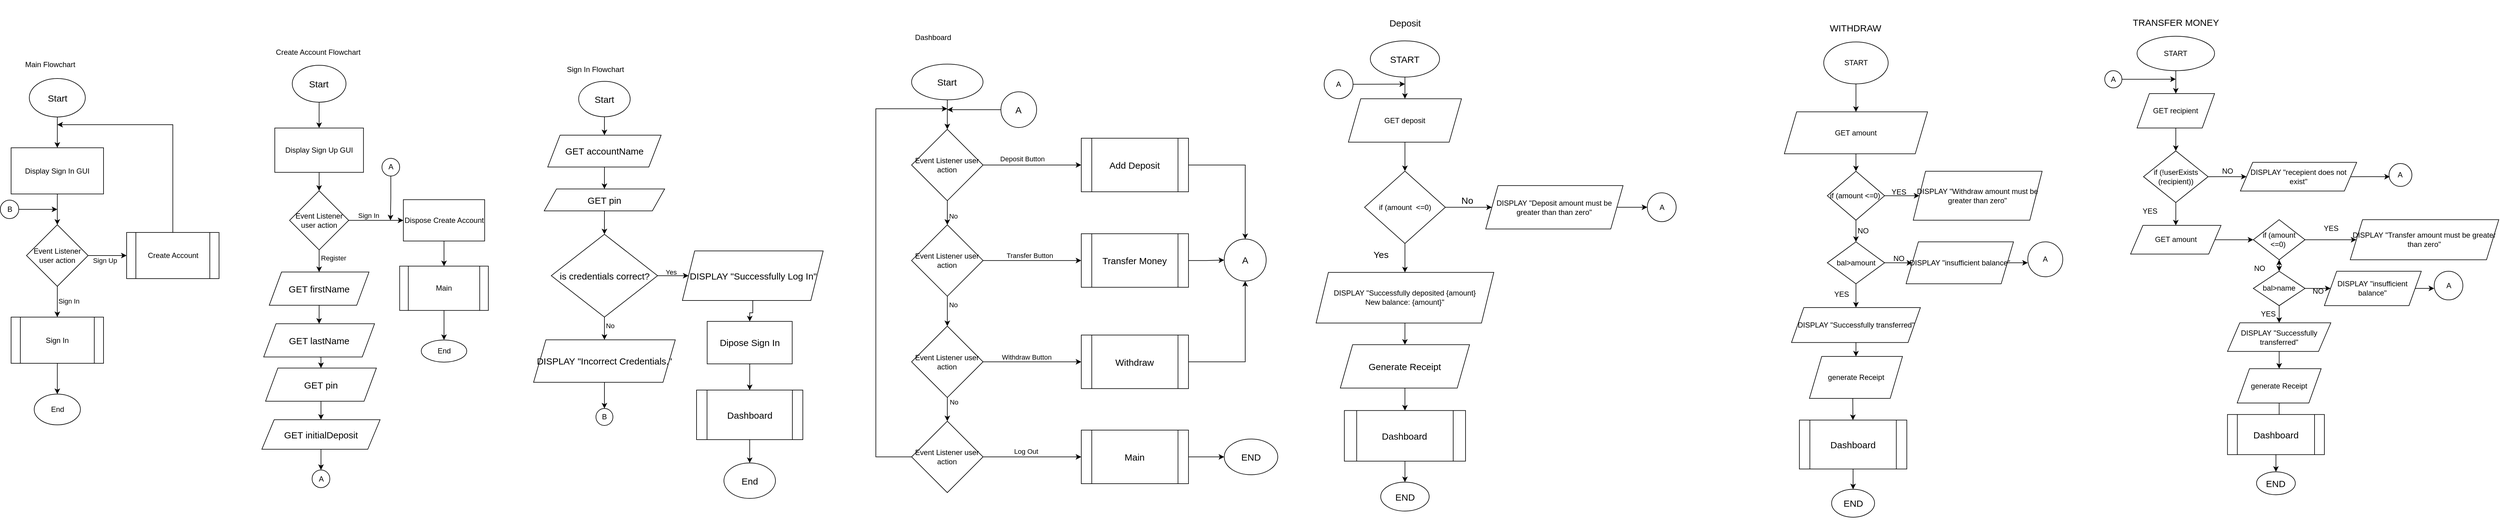 <mxfile version="25.0.2">
  <diagram name="Page-1" id="4uDW6pqK8jlAVulysUsF">
    <mxGraphModel dx="3200" dy="11817" grid="1" gridSize="10" guides="1" tooltips="1" connect="1" arrows="1" fold="1" page="1" pageScale="1" pageWidth="1400" pageHeight="850" math="0" shadow="0">
      <root>
        <mxCell id="0" />
        <mxCell id="1" parent="0" />
        <mxCell id="hdrvY5TLNorQvgxIyoRD-98" value="" style="group;rounded=0;labelBackgroundColor=none;" vertex="1" connectable="0" parent="1">
          <mxGeometry x="1455.5" y="-10153.84" width="652.37" height="753.84" as="geometry" />
        </mxCell>
        <mxCell id="i7Oei2AFkARMC62cGmq6-1" value="Dashboard" style="text;html=1;align=center;verticalAlign=middle;resizable=0;points=[];autosize=1;strokeColor=none;fillColor=none;labelBackgroundColor=none;rounded=0;" parent="hdrvY5TLNorQvgxIyoRD-98" vertex="1">
          <mxGeometry x="52.19" width="80" height="30" as="geometry" />
        </mxCell>
        <mxCell id="hdrvY5TLNorQvgxIyoRD-92" style="edgeStyle=orthogonalEdgeStyle;rounded=0;orthogonalLoop=1;jettySize=auto;html=1;entryX=0.5;entryY=0;entryDx=0;entryDy=0;labelBackgroundColor=none;fontColor=default;" edge="1" parent="hdrvY5TLNorQvgxIyoRD-98" source="_YGeGJDo8BTtI1r9FFeI-8" target="_YGeGJDo8BTtI1r9FFeI-35">
          <mxGeometry relative="1" as="geometry" />
        </mxCell>
        <mxCell id="_YGeGJDo8BTtI1r9FFeI-8" value="&lt;font style=&quot;font-size: 15px;&quot;&gt;Add Deposit&lt;/font&gt;" style="shape=process;whiteSpace=wrap;html=1;backgroundOutline=1;labelBackgroundColor=none;rounded=0;" parent="hdrvY5TLNorQvgxIyoRD-98" vertex="1">
          <mxGeometry x="333.434" y="178.312" width="173.965" height="86.982" as="geometry" />
        </mxCell>
        <mxCell id="_YGeGJDo8BTtI1r9FFeI-36" value="" style="edgeStyle=orthogonalEdgeStyle;rounded=0;orthogonalLoop=1;jettySize=auto;html=1;labelBackgroundColor=none;fontColor=default;" parent="hdrvY5TLNorQvgxIyoRD-98" source="_YGeGJDo8BTtI1r9FFeI-9" target="_YGeGJDo8BTtI1r9FFeI-35" edge="1">
          <mxGeometry relative="1" as="geometry" />
        </mxCell>
        <mxCell id="_YGeGJDo8BTtI1r9FFeI-9" value="&lt;font style=&quot;font-size: 15px;&quot;&gt;Transfer Money&lt;/font&gt;" style="shape=process;whiteSpace=wrap;html=1;backgroundOutline=1;labelBackgroundColor=none;rounded=0;" parent="hdrvY5TLNorQvgxIyoRD-98" vertex="1">
          <mxGeometry x="333.434" y="333.429" width="173.965" height="86.982" as="geometry" />
        </mxCell>
        <mxCell id="hdrvY5TLNorQvgxIyoRD-93" style="edgeStyle=orthogonalEdgeStyle;rounded=0;orthogonalLoop=1;jettySize=auto;html=1;entryX=0.5;entryY=1;entryDx=0;entryDy=0;labelBackgroundColor=none;fontColor=default;" edge="1" parent="hdrvY5TLNorQvgxIyoRD-98" source="_YGeGJDo8BTtI1r9FFeI-10" target="_YGeGJDo8BTtI1r9FFeI-35">
          <mxGeometry relative="1" as="geometry" />
        </mxCell>
        <mxCell id="_YGeGJDo8BTtI1r9FFeI-10" value="&lt;font style=&quot;font-size: 15px;&quot;&gt;Withdraw&lt;/font&gt;" style="shape=process;whiteSpace=wrap;html=1;backgroundOutline=1;labelBackgroundColor=none;rounded=0;" parent="hdrvY5TLNorQvgxIyoRD-98" vertex="1">
          <mxGeometry x="333.434" y="497.969" width="173.965" height="86.982" as="geometry" />
        </mxCell>
        <mxCell id="_YGeGJDo8BTtI1r9FFeI-22" value="" style="edgeStyle=orthogonalEdgeStyle;rounded=0;orthogonalLoop=1;jettySize=auto;html=1;labelBackgroundColor=none;fontColor=default;" parent="hdrvY5TLNorQvgxIyoRD-98" source="_YGeGJDo8BTtI1r9FFeI-15" target="_YGeGJDo8BTtI1r9FFeI-20" edge="1">
          <mxGeometry relative="1" as="geometry" />
        </mxCell>
        <mxCell id="_YGeGJDo8BTtI1r9FFeI-15" value="&lt;font style=&quot;font-size: 15px;&quot;&gt;Start&lt;/font&gt;" style="ellipse;whiteSpace=wrap;html=1;labelBackgroundColor=none;rounded=0;" parent="hdrvY5TLNorQvgxIyoRD-98" vertex="1">
          <mxGeometry x="57.988" y="57.988" width="115.977" height="57.988" as="geometry" />
        </mxCell>
        <mxCell id="hdrvY5TLNorQvgxIyoRD-89" style="edgeStyle=orthogonalEdgeStyle;rounded=0;orthogonalLoop=1;jettySize=auto;html=1;labelBackgroundColor=none;fontColor=default;" edge="1" parent="hdrvY5TLNorQvgxIyoRD-98" source="_YGeGJDo8BTtI1r9FFeI-17">
          <mxGeometry relative="1" as="geometry">
            <mxPoint x="115.977" y="131.922" as="targetPoint" />
          </mxGeometry>
        </mxCell>
        <mxCell id="_YGeGJDo8BTtI1r9FFeI-17" value="&lt;font style=&quot;font-size: 15px;&quot;&gt;A&lt;/font&gt;" style="ellipse;whiteSpace=wrap;html=1;aspect=fixed;labelBackgroundColor=none;rounded=0;" parent="hdrvY5TLNorQvgxIyoRD-98" vertex="1">
          <mxGeometry x="202.96" y="102.928" width="57.988" height="57.988" as="geometry" />
        </mxCell>
        <mxCell id="_YGeGJDo8BTtI1r9FFeI-23" value="" style="edgeStyle=orthogonalEdgeStyle;rounded=0;orthogonalLoop=1;jettySize=auto;html=1;labelBackgroundColor=none;fontColor=default;" parent="hdrvY5TLNorQvgxIyoRD-98" source="_YGeGJDo8BTtI1r9FFeI-20" target="_YGeGJDo8BTtI1r9FFeI-8" edge="1">
          <mxGeometry relative="1" as="geometry" />
        </mxCell>
        <mxCell id="_YGeGJDo8BTtI1r9FFeI-24" value="Deposit Button" style="edgeLabel;html=1;align=center;verticalAlign=middle;resizable=0;points=[];labelBackgroundColor=none;rounded=0;" parent="_YGeGJDo8BTtI1r9FFeI-23" vertex="1" connectable="0">
          <mxGeometry x="-0.412" y="1" relative="1" as="geometry">
            <mxPoint x="16" y="-9" as="offset" />
          </mxGeometry>
        </mxCell>
        <mxCell id="_YGeGJDo8BTtI1r9FFeI-26" value="" style="edgeStyle=orthogonalEdgeStyle;rounded=0;orthogonalLoop=1;jettySize=auto;html=1;labelBackgroundColor=none;fontColor=default;" parent="hdrvY5TLNorQvgxIyoRD-98" source="_YGeGJDo8BTtI1r9FFeI-20" target="_YGeGJDo8BTtI1r9FFeI-25" edge="1">
          <mxGeometry relative="1" as="geometry" />
        </mxCell>
        <mxCell id="_YGeGJDo8BTtI1r9FFeI-42" value="No" style="edgeLabel;html=1;align=center;verticalAlign=middle;resizable=0;points=[];labelBackgroundColor=none;rounded=0;" parent="_YGeGJDo8BTtI1r9FFeI-26" vertex="1" connectable="0">
          <mxGeometry x="0.458" y="-2" relative="1" as="geometry">
            <mxPoint x="11" y="-3" as="offset" />
          </mxGeometry>
        </mxCell>
        <mxCell id="_YGeGJDo8BTtI1r9FFeI-20" value="Event Listener user action" style="rhombus;whiteSpace=wrap;html=1;labelBackgroundColor=none;rounded=0;" parent="hdrvY5TLNorQvgxIyoRD-98" vertex="1">
          <mxGeometry x="57.981" y="163.815" width="115.977" height="115.975" as="geometry" />
        </mxCell>
        <mxCell id="_YGeGJDo8BTtI1r9FFeI-27" style="edgeStyle=orthogonalEdgeStyle;rounded=0;orthogonalLoop=1;jettySize=auto;html=1;entryX=0;entryY=0.5;entryDx=0;entryDy=0;labelBackgroundColor=none;fontColor=default;" parent="hdrvY5TLNorQvgxIyoRD-98" source="_YGeGJDo8BTtI1r9FFeI-25" target="_YGeGJDo8BTtI1r9FFeI-9" edge="1">
          <mxGeometry relative="1" as="geometry" />
        </mxCell>
        <mxCell id="_YGeGJDo8BTtI1r9FFeI-28" value="Transfer Button" style="edgeLabel;html=1;align=center;verticalAlign=middle;resizable=0;points=[];labelBackgroundColor=none;rounded=0;" parent="_YGeGJDo8BTtI1r9FFeI-27" vertex="1" connectable="0">
          <mxGeometry x="-0.017" y="2" relative="1" as="geometry">
            <mxPoint x="-3" y="-6" as="offset" />
          </mxGeometry>
        </mxCell>
        <mxCell id="_YGeGJDo8BTtI1r9FFeI-30" value="" style="edgeStyle=orthogonalEdgeStyle;rounded=0;orthogonalLoop=1;jettySize=auto;html=1;labelBackgroundColor=none;fontColor=default;" parent="hdrvY5TLNorQvgxIyoRD-98" source="_YGeGJDo8BTtI1r9FFeI-25" target="_YGeGJDo8BTtI1r9FFeI-29" edge="1">
          <mxGeometry relative="1" as="geometry" />
        </mxCell>
        <mxCell id="_YGeGJDo8BTtI1r9FFeI-44" value="No" style="edgeLabel;html=1;align=center;verticalAlign=middle;resizable=0;points=[];labelBackgroundColor=none;rounded=0;" parent="_YGeGJDo8BTtI1r9FFeI-30" vertex="1" connectable="0">
          <mxGeometry x="-0.243" y="-1" relative="1" as="geometry">
            <mxPoint x="10" y="-5" as="offset" />
          </mxGeometry>
        </mxCell>
        <mxCell id="_YGeGJDo8BTtI1r9FFeI-25" value="Event Listener user action" style="rhombus;whiteSpace=wrap;html=1;labelBackgroundColor=none;rounded=0;" parent="hdrvY5TLNorQvgxIyoRD-98" vertex="1">
          <mxGeometry x="57.996" y="318.932" width="115.977" height="115.975" as="geometry" />
        </mxCell>
        <mxCell id="_YGeGJDo8BTtI1r9FFeI-31" style="edgeStyle=orthogonalEdgeStyle;rounded=0;orthogonalLoop=1;jettySize=auto;html=1;entryX=0;entryY=0.5;entryDx=0;entryDy=0;labelBackgroundColor=none;fontColor=default;" parent="hdrvY5TLNorQvgxIyoRD-98" source="_YGeGJDo8BTtI1r9FFeI-29" target="_YGeGJDo8BTtI1r9FFeI-10" edge="1">
          <mxGeometry relative="1" as="geometry" />
        </mxCell>
        <mxCell id="_YGeGJDo8BTtI1r9FFeI-32" value="Withdraw Button" style="edgeLabel;html=1;align=center;verticalAlign=middle;resizable=0;points=[];labelBackgroundColor=none;rounded=0;" parent="_YGeGJDo8BTtI1r9FFeI-31" vertex="1" connectable="0">
          <mxGeometry x="-0.114" relative="1" as="geometry">
            <mxPoint y="-8" as="offset" />
          </mxGeometry>
        </mxCell>
        <mxCell id="_YGeGJDo8BTtI1r9FFeI-40" value="" style="edgeStyle=orthogonalEdgeStyle;rounded=0;orthogonalLoop=1;jettySize=auto;html=1;labelBackgroundColor=none;fontColor=default;" parent="hdrvY5TLNorQvgxIyoRD-98" source="_YGeGJDo8BTtI1r9FFeI-29" target="_YGeGJDo8BTtI1r9FFeI-39" edge="1">
          <mxGeometry relative="1" as="geometry" />
        </mxCell>
        <mxCell id="_YGeGJDo8BTtI1r9FFeI-45" value="No" style="edgeLabel;html=1;align=center;verticalAlign=middle;resizable=0;points=[];labelBackgroundColor=none;rounded=0;" parent="_YGeGJDo8BTtI1r9FFeI-40" vertex="1" connectable="0">
          <mxGeometry x="-0.814" relative="1" as="geometry">
            <mxPoint x="10" y="3" as="offset" />
          </mxGeometry>
        </mxCell>
        <mxCell id="_YGeGJDo8BTtI1r9FFeI-29" value="Event Listener user action" style="rhombus;whiteSpace=wrap;html=1;labelBackgroundColor=none;rounded=0;" parent="hdrvY5TLNorQvgxIyoRD-98" vertex="1">
          <mxGeometry x="57.996" y="483.472" width="115.977" height="115.975" as="geometry" />
        </mxCell>
        <mxCell id="_YGeGJDo8BTtI1r9FFeI-35" value="&lt;font style=&quot;font-size: 15px;&quot;&gt;A&lt;/font&gt;" style="ellipse;whiteSpace=wrap;html=1;aspect=fixed;labelBackgroundColor=none;rounded=0;" parent="hdrvY5TLNorQvgxIyoRD-98" vertex="1">
          <mxGeometry x="565.387" y="342.127" width="68.136" height="68.136" as="geometry" />
        </mxCell>
        <mxCell id="_YGeGJDo8BTtI1r9FFeI-41" style="edgeStyle=orthogonalEdgeStyle;rounded=0;orthogonalLoop=1;jettySize=auto;html=1;entryX=0;entryY=0.5;entryDx=0;entryDy=0;labelBackgroundColor=none;fontColor=default;" parent="hdrvY5TLNorQvgxIyoRD-98" source="_YGeGJDo8BTtI1r9FFeI-39" target="_YGeGJDo8BTtI1r9FFeI-47" edge="1">
          <mxGeometry relative="1" as="geometry">
            <mxPoint x="333.434" y="695.852" as="targetPoint" />
          </mxGeometry>
        </mxCell>
        <mxCell id="_YGeGJDo8BTtI1r9FFeI-46" value="Log Out" style="edgeLabel;html=1;align=center;verticalAlign=middle;resizable=0;points=[];labelBackgroundColor=none;rounded=0;" parent="_YGeGJDo8BTtI1r9FFeI-41" vertex="1" connectable="0">
          <mxGeometry x="-0.127" y="-2" relative="1" as="geometry">
            <mxPoint y="-11" as="offset" />
          </mxGeometry>
        </mxCell>
        <mxCell id="hdrvY5TLNorQvgxIyoRD-91" style="edgeStyle=elbowEdgeStyle;rounded=0;orthogonalLoop=1;jettySize=auto;html=1;labelBackgroundColor=none;fontColor=default;" edge="1" parent="hdrvY5TLNorQvgxIyoRD-98" source="_YGeGJDo8BTtI1r9FFeI-39">
          <mxGeometry relative="1" as="geometry">
            <mxPoint x="115.977" y="130.472" as="targetPoint" />
            <Array as="points">
              <mxPoint y="420.411" />
            </Array>
          </mxGeometry>
        </mxCell>
        <mxCell id="_YGeGJDo8BTtI1r9FFeI-39" value="Event Listener user action" style="rhombus;whiteSpace=wrap;html=1;labelBackgroundColor=none;rounded=0;" parent="hdrvY5TLNorQvgxIyoRD-98" vertex="1">
          <mxGeometry x="57.996" y="637.865" width="115.977" height="115.975" as="geometry" />
        </mxCell>
        <mxCell id="hdrvY5TLNorQvgxIyoRD-95" value="" style="edgeStyle=orthogonalEdgeStyle;rounded=0;orthogonalLoop=1;jettySize=auto;html=1;labelBackgroundColor=none;fontColor=default;" edge="1" parent="hdrvY5TLNorQvgxIyoRD-98" source="_YGeGJDo8BTtI1r9FFeI-47" target="hdrvY5TLNorQvgxIyoRD-94">
          <mxGeometry relative="1" as="geometry" />
        </mxCell>
        <mxCell id="_YGeGJDo8BTtI1r9FFeI-47" value="&lt;font style=&quot;font-size: 15px;&quot;&gt;Main&lt;/font&gt;" style="shape=process;whiteSpace=wrap;html=1;backgroundOutline=1;labelBackgroundColor=none;rounded=0;" parent="hdrvY5TLNorQvgxIyoRD-98" vertex="1">
          <mxGeometry x="333.434" y="652.362" width="173.965" height="86.982" as="geometry" />
        </mxCell>
        <mxCell id="hdrvY5TLNorQvgxIyoRD-94" value="&lt;font style=&quot;font-size: 15px;&quot;&gt;END&lt;/font&gt;" style="ellipse;whiteSpace=wrap;html=1;labelBackgroundColor=none;rounded=0;" vertex="1" parent="hdrvY5TLNorQvgxIyoRD-98">
          <mxGeometry x="565.387" y="666.858" width="86.983" height="57.988" as="geometry" />
        </mxCell>
        <mxCell id="hdrvY5TLNorQvgxIyoRD-99" value="" style="group;rounded=0;labelBackgroundColor=none;" vertex="1" connectable="0" parent="1">
          <mxGeometry x="34.5" y="-10110" width="355.01" height="600" as="geometry" />
        </mxCell>
        <mxCell id="JkztsXf71j5ndPKpqwyT-157" value="" style="edgeStyle=orthogonalEdgeStyle;rounded=0;orthogonalLoop=1;jettySize=auto;html=1;labelBackgroundColor=none;fontColor=default;" parent="hdrvY5TLNorQvgxIyoRD-99" source="JkztsXf71j5ndPKpqwyT-139" target="JkztsXf71j5ndPKpqwyT-156" edge="1">
          <mxGeometry relative="1" as="geometry" />
        </mxCell>
        <mxCell id="JkztsXf71j5ndPKpqwyT-139" value="&lt;span style=&quot;font-size: 15px;&quot;&gt;Start&lt;/span&gt;" style="ellipse;whiteSpace=wrap;html=1;labelBackgroundColor=none;rounded=0;" parent="hdrvY5TLNorQvgxIyoRD-99" vertex="1">
          <mxGeometry x="47.05" y="37.5" width="90.913" height="62.5" as="geometry" />
        </mxCell>
        <mxCell id="JkztsXf71j5ndPKpqwyT-203" value="" style="edgeStyle=orthogonalEdgeStyle;rounded=0;orthogonalLoop=1;jettySize=auto;html=1;labelBackgroundColor=none;fontColor=default;" parent="hdrvY5TLNorQvgxIyoRD-99" source="JkztsXf71j5ndPKpqwyT-142" target="JkztsXf71j5ndPKpqwyT-202" edge="1">
          <mxGeometry relative="1" as="geometry" />
        </mxCell>
        <mxCell id="JkztsXf71j5ndPKpqwyT-142" value="Sign In" style="shape=process;whiteSpace=wrap;html=1;backgroundOutline=1;labelBackgroundColor=none;rounded=0;" parent="hdrvY5TLNorQvgxIyoRD-99" vertex="1">
          <mxGeometry x="17.506" y="425" width="150.002" height="75" as="geometry" />
        </mxCell>
        <mxCell id="JkztsXf71j5ndPKpqwyT-176" style="edgeStyle=elbowEdgeStyle;rounded=0;orthogonalLoop=1;jettySize=auto;html=1;labelBackgroundColor=none;fontColor=default;" parent="hdrvY5TLNorQvgxIyoRD-99" source="JkztsXf71j5ndPKpqwyT-153" edge="1">
          <mxGeometry relative="1" as="geometry">
            <mxPoint x="92.501" y="112.5" as="targetPoint" />
            <Array as="points">
              <mxPoint x="280.003" y="225" />
            </Array>
          </mxGeometry>
        </mxCell>
        <mxCell id="JkztsXf71j5ndPKpqwyT-153" value="Create Account" style="shape=process;whiteSpace=wrap;html=1;backgroundOutline=1;labelBackgroundColor=none;rounded=0;" parent="hdrvY5TLNorQvgxIyoRD-99" vertex="1">
          <mxGeometry x="205.008" y="287.5" width="150.002" height="75" as="geometry" />
        </mxCell>
        <mxCell id="JkztsXf71j5ndPKpqwyT-160" value="" style="edgeStyle=orthogonalEdgeStyle;rounded=0;orthogonalLoop=1;jettySize=auto;html=1;labelBackgroundColor=none;fontColor=default;" parent="hdrvY5TLNorQvgxIyoRD-99" source="JkztsXf71j5ndPKpqwyT-156" target="JkztsXf71j5ndPKpqwyT-159" edge="1">
          <mxGeometry relative="1" as="geometry" />
        </mxCell>
        <mxCell id="JkztsXf71j5ndPKpqwyT-156" value="Display Sign In GUI" style="whiteSpace=wrap;html=1;labelBackgroundColor=none;rounded=0;" parent="hdrvY5TLNorQvgxIyoRD-99" vertex="1">
          <mxGeometry x="17.513" y="150" width="150.002" height="75" as="geometry" />
        </mxCell>
        <mxCell id="JkztsXf71j5ndPKpqwyT-161" value="" style="edgeStyle=orthogonalEdgeStyle;rounded=0;orthogonalLoop=1;jettySize=auto;html=1;labelBackgroundColor=none;fontColor=default;" parent="hdrvY5TLNorQvgxIyoRD-99" source="JkztsXf71j5ndPKpqwyT-159" target="JkztsXf71j5ndPKpqwyT-142" edge="1">
          <mxGeometry relative="1" as="geometry" />
        </mxCell>
        <mxCell id="JkztsXf71j5ndPKpqwyT-174" value="Sign In&amp;nbsp;" style="edgeLabel;html=1;align=center;verticalAlign=middle;resizable=0;points=[];labelBackgroundColor=none;rounded=0;" parent="JkztsXf71j5ndPKpqwyT-161" vertex="1" connectable="0">
          <mxGeometry x="-0.192" y="1" relative="1" as="geometry">
            <mxPoint x="19" y="4" as="offset" />
          </mxGeometry>
        </mxCell>
        <mxCell id="JkztsXf71j5ndPKpqwyT-164" value="" style="edgeStyle=orthogonalEdgeStyle;rounded=0;orthogonalLoop=1;jettySize=auto;html=1;labelBackgroundColor=none;fontColor=default;" parent="hdrvY5TLNorQvgxIyoRD-99" source="JkztsXf71j5ndPKpqwyT-159" target="JkztsXf71j5ndPKpqwyT-153" edge="1">
          <mxGeometry relative="1" as="geometry" />
        </mxCell>
        <mxCell id="JkztsXf71j5ndPKpqwyT-173" value="Sign Up" style="edgeLabel;html=1;align=center;verticalAlign=middle;resizable=0;points=[];labelBackgroundColor=none;rounded=0;" parent="JkztsXf71j5ndPKpqwyT-164" vertex="1" connectable="0">
          <mxGeometry x="-0.172" y="1" relative="1" as="geometry">
            <mxPoint x="1" y="9" as="offset" />
          </mxGeometry>
        </mxCell>
        <mxCell id="JkztsXf71j5ndPKpqwyT-159" value="Event Listener user action" style="rhombus;whiteSpace=wrap;html=1;labelBackgroundColor=none;rounded=0;" parent="hdrvY5TLNorQvgxIyoRD-99" vertex="1">
          <mxGeometry x="42.507" y="275" width="100.001" height="100" as="geometry" />
        </mxCell>
        <mxCell id="JkztsXf71j5ndPKpqwyT-167" value="Main Flowchart" style="text;html=1;align=center;verticalAlign=middle;resizable=0;points=[];autosize=1;strokeColor=none;fillColor=none;labelBackgroundColor=none;rounded=0;" parent="hdrvY5TLNorQvgxIyoRD-99" vertex="1">
          <mxGeometry x="30.0" width="100" height="30" as="geometry" />
        </mxCell>
        <mxCell id="JkztsXf71j5ndPKpqwyT-202" value="End" style="ellipse;whiteSpace=wrap;html=1;labelBackgroundColor=none;rounded=0;" parent="hdrvY5TLNorQvgxIyoRD-99" vertex="1">
          <mxGeometry x="55.026" y="550" width="74.976" height="50" as="geometry" />
        </mxCell>
        <mxCell id="JkztsXf71j5ndPKpqwyT-242" style="edgeStyle=orthogonalEdgeStyle;rounded=0;orthogonalLoop=1;jettySize=auto;html=1;labelBackgroundColor=none;fontColor=default;" parent="hdrvY5TLNorQvgxIyoRD-99" source="JkztsXf71j5ndPKpqwyT-241" edge="1">
          <mxGeometry relative="1" as="geometry">
            <mxPoint x="92.501" y="250" as="targetPoint" />
          </mxGeometry>
        </mxCell>
        <mxCell id="JkztsXf71j5ndPKpqwyT-241" value="B" style="ellipse;whiteSpace=wrap;html=1;labelBackgroundColor=none;rounded=0;" parent="hdrvY5TLNorQvgxIyoRD-99" vertex="1">
          <mxGeometry y="235" width="30.0" height="30" as="geometry" />
        </mxCell>
        <mxCell id="hdrvY5TLNorQvgxIyoRD-101" value="" style="group;rounded=0;labelBackgroundColor=none;" vertex="1" connectable="0" parent="1">
          <mxGeometry x="450" y="-10130" width="376.58" height="722" as="geometry" />
        </mxCell>
        <mxCell id="JkztsXf71j5ndPKpqwyT-1" style="edgeStyle=orthogonalEdgeStyle;rounded=0;orthogonalLoop=1;jettySize=auto;html=1;exitX=0.5;exitY=1;exitDx=0;exitDy=0;entryX=0.5;entryY=0;entryDx=0;entryDy=0;labelBackgroundColor=none;fontColor=default;" parent="hdrvY5TLNorQvgxIyoRD-101" source="JkztsXf71j5ndPKpqwyT-171" target="JkztsXf71j5ndPKpqwyT-6" edge="1">
          <mxGeometry relative="1" as="geometry">
            <mxPoint x="101.95" y="389.784" as="sourcePoint" />
            <mxPoint x="101.944" y="425.764" as="targetPoint" />
          </mxGeometry>
        </mxCell>
        <mxCell id="JkztsXf71j5ndPKpqwyT-186" value="Register" style="edgeLabel;html=1;align=center;verticalAlign=middle;resizable=0;points=[];labelBackgroundColor=none;rounded=0;" parent="JkztsXf71j5ndPKpqwyT-1" vertex="1" connectable="0">
          <mxGeometry x="-0.175" relative="1" as="geometry">
            <mxPoint x="23" y="-2" as="offset" />
          </mxGeometry>
        </mxCell>
        <mxCell id="JkztsXf71j5ndPKpqwyT-170" value="" style="edgeStyle=orthogonalEdgeStyle;rounded=0;orthogonalLoop=1;jettySize=auto;html=1;labelBackgroundColor=none;fontColor=default;" parent="hdrvY5TLNorQvgxIyoRD-101" source="JkztsXf71j5ndPKpqwyT-2" target="JkztsXf71j5ndPKpqwyT-169" edge="1">
          <mxGeometry relative="1" as="geometry" />
        </mxCell>
        <mxCell id="JkztsXf71j5ndPKpqwyT-2" value="&lt;span style=&quot;font-size: 15px;&quot;&gt;Start&lt;/span&gt;" style="ellipse;whiteSpace=wrap;html=1;labelBackgroundColor=none;rounded=0;" parent="hdrvY5TLNorQvgxIyoRD-101" vertex="1">
          <mxGeometry x="58.336" y="35.98" width="87.228" height="59.967" as="geometry" />
        </mxCell>
        <mxCell id="JkztsXf71j5ndPKpqwyT-5" style="edgeStyle=orthogonalEdgeStyle;rounded=0;orthogonalLoop=1;jettySize=auto;html=1;exitX=0.5;exitY=1;exitDx=0;exitDy=0;labelBackgroundColor=none;fontColor=default;" parent="hdrvY5TLNorQvgxIyoRD-101" source="JkztsXf71j5ndPKpqwyT-6" target="JkztsXf71j5ndPKpqwyT-8" edge="1">
          <mxGeometry relative="1" as="geometry" />
        </mxCell>
        <mxCell id="JkztsXf71j5ndPKpqwyT-6" value="&lt;font style=&quot;font-size: 15px;&quot;&gt;GET firstName&lt;/font&gt;" style="shape=parallelogram;perimeter=parallelogramPerimeter;whiteSpace=wrap;html=1;fixedSize=1;labelBackgroundColor=none;rounded=0;" parent="hdrvY5TLNorQvgxIyoRD-101" vertex="1">
          <mxGeometry x="20.988" y="371.794" width="161.911" height="53.97" as="geometry" />
        </mxCell>
        <mxCell id="JkztsXf71j5ndPKpqwyT-7" style="edgeStyle=orthogonalEdgeStyle;rounded=0;orthogonalLoop=1;jettySize=auto;html=1;exitX=0.5;exitY=1;exitDx=0;exitDy=0;entryX=0.5;entryY=0;entryDx=0;entryDy=0;labelBackgroundColor=none;fontColor=default;" parent="hdrvY5TLNorQvgxIyoRD-101" source="JkztsXf71j5ndPKpqwyT-8" target="JkztsXf71j5ndPKpqwyT-10" edge="1">
          <mxGeometry relative="1" as="geometry" />
        </mxCell>
        <mxCell id="JkztsXf71j5ndPKpqwyT-8" value="&lt;font style=&quot;font-size: 15px;&quot;&gt;GET lastName&lt;/font&gt;" style="shape=parallelogram;perimeter=parallelogramPerimeter;whiteSpace=wrap;html=1;fixedSize=1;labelBackgroundColor=none;rounded=0;" parent="hdrvY5TLNorQvgxIyoRD-101" vertex="1">
          <mxGeometry x="11.993" y="455.748" width="179.901" height="53.97" as="geometry" />
        </mxCell>
        <mxCell id="JkztsXf71j5ndPKpqwyT-9" style="edgeStyle=orthogonalEdgeStyle;rounded=0;orthogonalLoop=1;jettySize=auto;html=1;exitX=0.5;exitY=1;exitDx=0;exitDy=0;entryX=0.5;entryY=0;entryDx=0;entryDy=0;labelBackgroundColor=none;fontColor=default;" parent="hdrvY5TLNorQvgxIyoRD-101" source="JkztsXf71j5ndPKpqwyT-10" target="JkztsXf71j5ndPKpqwyT-12" edge="1">
          <mxGeometry relative="1" as="geometry" />
        </mxCell>
        <mxCell id="JkztsXf71j5ndPKpqwyT-10" value="&lt;font style=&quot;font-size: 15px;&quot;&gt;GET pin&lt;/font&gt;" style="shape=parallelogram;perimeter=parallelogramPerimeter;whiteSpace=wrap;html=1;fixedSize=1;labelBackgroundColor=none;rounded=0;" parent="hdrvY5TLNorQvgxIyoRD-101" vertex="1">
          <mxGeometry x="14.992" y="527.708" width="179.901" height="53.97" as="geometry" />
        </mxCell>
        <mxCell id="JkztsXf71j5ndPKpqwyT-209" value="" style="edgeStyle=orthogonalEdgeStyle;rounded=0;orthogonalLoop=1;jettySize=auto;html=1;labelBackgroundColor=none;fontColor=default;" parent="hdrvY5TLNorQvgxIyoRD-101" source="JkztsXf71j5ndPKpqwyT-12" target="JkztsXf71j5ndPKpqwyT-208" edge="1">
          <mxGeometry relative="1" as="geometry" />
        </mxCell>
        <mxCell id="JkztsXf71j5ndPKpqwyT-12" value="&lt;font style=&quot;font-size: 15px;&quot;&gt;GET initialDeposit&lt;/font&gt;" style="shape=parallelogram;perimeter=parallelogramPerimeter;whiteSpace=wrap;html=1;fixedSize=1;labelBackgroundColor=none;rounded=0;" parent="hdrvY5TLNorQvgxIyoRD-101" vertex="1">
          <mxGeometry x="8.995" y="611.661" width="191.894" height="47.973" as="geometry" />
        </mxCell>
        <mxCell id="JkztsXf71j5ndPKpqwyT-168" value="Create Account Flowchart" style="text;html=1;align=center;verticalAlign=middle;resizable=0;points=[];autosize=1;strokeColor=none;fillColor=none;labelBackgroundColor=none;rounded=0;" parent="hdrvY5TLNorQvgxIyoRD-101" vertex="1">
          <mxGeometry x="20" width="160" height="30" as="geometry" />
        </mxCell>
        <mxCell id="JkztsXf71j5ndPKpqwyT-172" value="" style="edgeStyle=orthogonalEdgeStyle;rounded=0;orthogonalLoop=1;jettySize=auto;html=1;labelBackgroundColor=none;fontColor=default;" parent="hdrvY5TLNorQvgxIyoRD-101" source="JkztsXf71j5ndPKpqwyT-169" target="JkztsXf71j5ndPKpqwyT-171" edge="1">
          <mxGeometry relative="1" as="geometry" />
        </mxCell>
        <mxCell id="JkztsXf71j5ndPKpqwyT-169" value="Display Sign Up GUI" style="whiteSpace=wrap;html=1;labelBackgroundColor=none;rounded=0;" parent="hdrvY5TLNorQvgxIyoRD-101" vertex="1">
          <mxGeometry x="29.989" y="137.924" width="143.921" height="71.96" as="geometry" />
        </mxCell>
        <mxCell id="JkztsXf71j5ndPKpqwyT-215" value="" style="edgeStyle=orthogonalEdgeStyle;rounded=0;orthogonalLoop=1;jettySize=auto;html=1;labelBackgroundColor=none;fontColor=default;" parent="hdrvY5TLNorQvgxIyoRD-101" source="JkztsXf71j5ndPKpqwyT-171" target="JkztsXf71j5ndPKpqwyT-214" edge="1">
          <mxGeometry relative="1" as="geometry" />
        </mxCell>
        <mxCell id="JkztsXf71j5ndPKpqwyT-216" value="Sign In" style="edgeLabel;html=1;align=center;verticalAlign=middle;resizable=0;points=[];labelBackgroundColor=none;rounded=0;" parent="JkztsXf71j5ndPKpqwyT-215" vertex="1" connectable="0">
          <mxGeometry x="-0.447" y="1" relative="1" as="geometry">
            <mxPoint x="7" y="-7" as="offset" />
          </mxGeometry>
        </mxCell>
        <mxCell id="JkztsXf71j5ndPKpqwyT-171" value="Event Listener&lt;div&gt;user action&lt;/div&gt;" style="rhombus;whiteSpace=wrap;html=1;labelBackgroundColor=none;rounded=0;" parent="hdrvY5TLNorQvgxIyoRD-101" vertex="1">
          <mxGeometry x="53.976" y="239.867" width="95.947" height="95.947" as="geometry" />
        </mxCell>
        <mxCell id="JkztsXf71j5ndPKpqwyT-205" value="" style="edgeStyle=orthogonalEdgeStyle;rounded=0;orthogonalLoop=1;jettySize=auto;html=1;labelBackgroundColor=none;fontColor=default;" parent="hdrvY5TLNorQvgxIyoRD-101" source="JkztsXf71j5ndPKpqwyT-195" target="JkztsXf71j5ndPKpqwyT-204" edge="1">
          <mxGeometry relative="1" as="geometry" />
        </mxCell>
        <mxCell id="JkztsXf71j5ndPKpqwyT-195" value="Main" style="shape=process;whiteSpace=wrap;html=1;backgroundOutline=1;labelBackgroundColor=none;rounded=0;" parent="hdrvY5TLNorQvgxIyoRD-101" vertex="1">
          <mxGeometry x="232.659" y="362.199" width="143.921" height="71.96" as="geometry" />
        </mxCell>
        <mxCell id="JkztsXf71j5ndPKpqwyT-204" value="End" style="ellipse;whiteSpace=wrap;html=1;labelBackgroundColor=none;rounded=0;" parent="hdrvY5TLNorQvgxIyoRD-101" vertex="1">
          <mxGeometry x="267.74" y="482.133" width="73.759" height="35.98" as="geometry" />
        </mxCell>
        <mxCell id="JkztsXf71j5ndPKpqwyT-208" value="A" style="ellipse;whiteSpace=wrap;html=1;labelBackgroundColor=none;rounded=0;" parent="hdrvY5TLNorQvgxIyoRD-101" vertex="1">
          <mxGeometry x="90.55" y="693.216" width="28.784" height="28.784" as="geometry" />
        </mxCell>
        <mxCell id="JkztsXf71j5ndPKpqwyT-218" value="" style="edgeStyle=orthogonalEdgeStyle;rounded=0;orthogonalLoop=1;jettySize=auto;html=1;labelBackgroundColor=none;fontColor=default;" parent="hdrvY5TLNorQvgxIyoRD-101" source="JkztsXf71j5ndPKpqwyT-210" edge="1">
          <mxGeometry relative="1" as="geometry">
            <mxPoint x="217.68" y="287.841" as="targetPoint" />
          </mxGeometry>
        </mxCell>
        <mxCell id="JkztsXf71j5ndPKpqwyT-210" value="A" style="ellipse;whiteSpace=wrap;html=1;labelBackgroundColor=none;rounded=0;" parent="hdrvY5TLNorQvgxIyoRD-101" vertex="1">
          <mxGeometry x="203.887" y="187.096" width="28.784" height="28.784" as="geometry" />
        </mxCell>
        <mxCell id="JkztsXf71j5ndPKpqwyT-217" value="" style="edgeStyle=orthogonalEdgeStyle;rounded=0;orthogonalLoop=1;jettySize=auto;html=1;labelBackgroundColor=none;fontColor=default;" parent="hdrvY5TLNorQvgxIyoRD-101" source="JkztsXf71j5ndPKpqwyT-214" target="JkztsXf71j5ndPKpqwyT-195" edge="1">
          <mxGeometry relative="1" as="geometry" />
        </mxCell>
        <mxCell id="JkztsXf71j5ndPKpqwyT-214" value="Dispose Create Account" style="whiteSpace=wrap;html=1;labelBackgroundColor=none;rounded=0;" parent="hdrvY5TLNorQvgxIyoRD-101" vertex="1">
          <mxGeometry x="238.668" y="254.259" width="131.915" height="67.163" as="geometry" />
        </mxCell>
        <mxCell id="hdrvY5TLNorQvgxIyoRD-103" value="" style="group;rounded=0;labelBackgroundColor=none;" vertex="1" connectable="0" parent="1">
          <mxGeometry x="900" y="-10102.42" width="470" height="711.85" as="geometry" />
        </mxCell>
        <mxCell id="JkztsXf71j5ndPKpqwyT-15" style="edgeStyle=orthogonalEdgeStyle;rounded=0;orthogonalLoop=1;jettySize=auto;html=1;exitX=0.5;exitY=1;exitDx=0;exitDy=0;entryX=0.5;entryY=0;entryDx=0;entryDy=0;labelBackgroundColor=none;fontColor=default;" parent="hdrvY5TLNorQvgxIyoRD-103" source="JkztsXf71j5ndPKpqwyT-219" target="JkztsXf71j5ndPKpqwyT-18" edge="1">
          <mxGeometry relative="1" as="geometry">
            <mxPoint x="115.006" y="94.875" as="sourcePoint" />
          </mxGeometry>
        </mxCell>
        <mxCell id="JkztsXf71j5ndPKpqwyT-17" style="edgeStyle=orthogonalEdgeStyle;rounded=0;orthogonalLoop=1;jettySize=auto;html=1;exitX=0.5;exitY=1;exitDx=0;exitDy=0;entryX=0.5;entryY=0;entryDx=0;entryDy=0;labelBackgroundColor=none;fontColor=default;" parent="hdrvY5TLNorQvgxIyoRD-103" source="JkztsXf71j5ndPKpqwyT-18" target="JkztsXf71j5ndPKpqwyT-20" edge="1">
          <mxGeometry relative="1" as="geometry" />
        </mxCell>
        <mxCell id="JkztsXf71j5ndPKpqwyT-18" value="GET accountName" style="shape=parallelogram;perimeter=parallelogramPerimeter;whiteSpace=wrap;html=1;fixedSize=1;fontSize=15;labelBackgroundColor=none;rounded=0;" parent="hdrvY5TLNorQvgxIyoRD-103" vertex="1">
          <mxGeometry x="23" y="121.9" width="184" height="51.75" as="geometry" />
        </mxCell>
        <mxCell id="JkztsXf71j5ndPKpqwyT-19" style="edgeStyle=orthogonalEdgeStyle;rounded=0;orthogonalLoop=1;jettySize=auto;html=1;exitX=0.5;exitY=1;exitDx=0;exitDy=0;entryX=0.5;entryY=0;entryDx=0;entryDy=0;labelBackgroundColor=none;fontColor=default;" parent="hdrvY5TLNorQvgxIyoRD-103" source="JkztsXf71j5ndPKpqwyT-20" target="JkztsXf71j5ndPKpqwyT-23" edge="1">
          <mxGeometry relative="1" as="geometry">
            <mxPoint x="115.0" y="359.375" as="targetPoint" />
          </mxGeometry>
        </mxCell>
        <mxCell id="JkztsXf71j5ndPKpqwyT-20" value="GET pin" style="shape=parallelogram;perimeter=parallelogramPerimeter;whiteSpace=wrap;html=1;fixedSize=1;fontSize=15;labelBackgroundColor=none;rounded=0;" parent="hdrvY5TLNorQvgxIyoRD-103" vertex="1">
          <mxGeometry x="17.25" y="209.3" width="195.5" height="35.65" as="geometry" />
        </mxCell>
        <mxCell id="JkztsXf71j5ndPKpqwyT-21" style="edgeStyle=orthogonalEdgeStyle;rounded=0;orthogonalLoop=1;jettySize=auto;html=1;exitX=1;exitY=0.5;exitDx=0;exitDy=0;entryX=0;entryY=0.5;entryDx=0;entryDy=0;labelBackgroundColor=none;fontColor=default;" parent="hdrvY5TLNorQvgxIyoRD-103" source="JkztsXf71j5ndPKpqwyT-23" target="JkztsXf71j5ndPKpqwyT-25" edge="1">
          <mxGeometry relative="1" as="geometry" />
        </mxCell>
        <mxCell id="JkztsXf71j5ndPKpqwyT-225" value="Yes" style="edgeLabel;html=1;align=center;verticalAlign=middle;resizable=0;points=[];labelBackgroundColor=none;rounded=0;" parent="JkztsXf71j5ndPKpqwyT-21" vertex="1" connectable="0">
          <mxGeometry x="-0.115" y="-3" relative="1" as="geometry">
            <mxPoint y="-9" as="offset" />
          </mxGeometry>
        </mxCell>
        <mxCell id="JkztsXf71j5ndPKpqwyT-22" style="edgeStyle=orthogonalEdgeStyle;rounded=0;orthogonalLoop=1;jettySize=auto;html=1;exitX=0.5;exitY=1;exitDx=0;exitDy=0;entryX=0.5;entryY=0;entryDx=0;entryDy=0;labelBackgroundColor=none;fontColor=default;" parent="hdrvY5TLNorQvgxIyoRD-103" source="JkztsXf71j5ndPKpqwyT-23" target="JkztsXf71j5ndPKpqwyT-29" edge="1">
          <mxGeometry relative="1" as="geometry" />
        </mxCell>
        <mxCell id="JkztsXf71j5ndPKpqwyT-224" value="No" style="edgeLabel;html=1;align=center;verticalAlign=middle;resizable=0;points=[];labelBackgroundColor=none;rounded=0;" parent="JkztsXf71j5ndPKpqwyT-22" vertex="1" connectable="0">
          <mxGeometry x="-0.317" relative="1" as="geometry">
            <mxPoint x="9" y="1" as="offset" />
          </mxGeometry>
        </mxCell>
        <mxCell id="JkztsXf71j5ndPKpqwyT-23" value="is credentials correct?" style="rhombus;whiteSpace=wrap;html=1;fontSize=15;labelBackgroundColor=none;rounded=0;" parent="hdrvY5TLNorQvgxIyoRD-103" vertex="1">
          <mxGeometry x="28.75" y="282.9" width="172.5" height="134.55" as="geometry" />
        </mxCell>
        <mxCell id="JkztsXf71j5ndPKpqwyT-232" value="" style="edgeStyle=orthogonalEdgeStyle;rounded=0;orthogonalLoop=1;jettySize=auto;html=1;labelBackgroundColor=none;fontColor=default;" parent="hdrvY5TLNorQvgxIyoRD-103" source="JkztsXf71j5ndPKpqwyT-25" target="JkztsXf71j5ndPKpqwyT-231" edge="1">
          <mxGeometry relative="1" as="geometry" />
        </mxCell>
        <mxCell id="JkztsXf71j5ndPKpqwyT-25" value="DISPLAY &quot;Successfully Log In&quot;" style="shape=parallelogram;perimeter=parallelogramPerimeter;whiteSpace=wrap;html=1;fixedSize=1;fontSize=15;labelBackgroundColor=none;rounded=0;" parent="hdrvY5TLNorQvgxIyoRD-103" vertex="1">
          <mxGeometry x="241.5" y="309.93" width="228.5" height="80.5" as="geometry" />
        </mxCell>
        <mxCell id="JkztsXf71j5ndPKpqwyT-26" style="edgeStyle=orthogonalEdgeStyle;rounded=0;orthogonalLoop=1;jettySize=auto;html=1;exitX=0.5;exitY=1;exitDx=0;exitDy=0;labelBackgroundColor=none;fontColor=default;" parent="hdrvY5TLNorQvgxIyoRD-103" edge="1">
          <mxGeometry relative="1" as="geometry">
            <mxPoint x="253.0" y="321.425" as="sourcePoint" />
            <mxPoint x="253.0" y="321.425" as="targetPoint" />
          </mxGeometry>
        </mxCell>
        <mxCell id="JkztsXf71j5ndPKpqwyT-245" value="" style="edgeStyle=orthogonalEdgeStyle;rounded=0;orthogonalLoop=1;jettySize=auto;html=1;labelBackgroundColor=none;fontColor=default;" parent="hdrvY5TLNorQvgxIyoRD-103" source="JkztsXf71j5ndPKpqwyT-29" target="JkztsXf71j5ndPKpqwyT-243" edge="1">
          <mxGeometry relative="1" as="geometry" />
        </mxCell>
        <mxCell id="JkztsXf71j5ndPKpqwyT-29" value="DISPLAY &quot;Incorrect Credentials.&quot;" style="shape=parallelogram;perimeter=parallelogramPerimeter;whiteSpace=wrap;html=1;fixedSize=1;fontSize=15;labelBackgroundColor=none;rounded=0;" parent="hdrvY5TLNorQvgxIyoRD-103" vertex="1">
          <mxGeometry y="454.25" width="230.0" height="69.0" as="geometry" />
        </mxCell>
        <mxCell id="JkztsXf71j5ndPKpqwyT-248" value="" style="edgeStyle=orthogonalEdgeStyle;rounded=0;orthogonalLoop=1;jettySize=auto;html=1;labelBackgroundColor=none;fontColor=default;" parent="hdrvY5TLNorQvgxIyoRD-103" source="JkztsXf71j5ndPKpqwyT-45" target="JkztsXf71j5ndPKpqwyT-247" edge="1">
          <mxGeometry relative="1" as="geometry" />
        </mxCell>
        <mxCell id="JkztsXf71j5ndPKpqwyT-45" value="&lt;font style=&quot;font-size: 15px;&quot;&gt;Dashboard&lt;/font&gt;" style="shape=process;whiteSpace=wrap;html=1;backgroundOutline=1;labelBackgroundColor=none;rounded=0;" parent="hdrvY5TLNorQvgxIyoRD-103" vertex="1">
          <mxGeometry x="264.5" y="535.9" width="172.5" height="80.5" as="geometry" />
        </mxCell>
        <mxCell id="JkztsXf71j5ndPKpqwyT-219" value="&lt;span style=&quot;font-size: 15px;&quot;&gt;Start&lt;/span&gt;" style="ellipse;whiteSpace=wrap;html=1;labelBackgroundColor=none;rounded=0;" parent="hdrvY5TLNorQvgxIyoRD-103" vertex="1">
          <mxGeometry x="73.174" y="34.5" width="83.639" height="57.5" as="geometry" />
        </mxCell>
        <mxCell id="JkztsXf71j5ndPKpqwyT-223" style="edgeStyle=orthogonalEdgeStyle;rounded=0;orthogonalLoop=1;jettySize=auto;html=1;exitX=0.5;exitY=1;exitDx=0;exitDy=0;labelBackgroundColor=none;fontColor=default;" parent="hdrvY5TLNorQvgxIyoRD-103" edge="1">
          <mxGeometry relative="1" as="geometry">
            <mxPoint x="92" y="470.925" as="sourcePoint" />
            <mxPoint x="92" y="470.925" as="targetPoint" />
          </mxGeometry>
        </mxCell>
        <mxCell id="JkztsXf71j5ndPKpqwyT-230" value="Sign In Flowchart" style="text;html=1;align=center;verticalAlign=middle;resizable=0;points=[];autosize=1;strokeColor=none;fillColor=none;labelBackgroundColor=none;rounded=0;" parent="hdrvY5TLNorQvgxIyoRD-103" vertex="1">
          <mxGeometry x="40.25" width="120" height="30" as="geometry" />
        </mxCell>
        <mxCell id="JkztsXf71j5ndPKpqwyT-233" value="" style="edgeStyle=orthogonalEdgeStyle;rounded=0;orthogonalLoop=1;jettySize=auto;html=1;labelBackgroundColor=none;fontColor=default;" parent="hdrvY5TLNorQvgxIyoRD-103" source="JkztsXf71j5ndPKpqwyT-231" target="JkztsXf71j5ndPKpqwyT-45" edge="1">
          <mxGeometry relative="1" as="geometry" />
        </mxCell>
        <mxCell id="JkztsXf71j5ndPKpqwyT-231" value="Dipose Sign In" style="whiteSpace=wrap;html=1;fontSize=15;labelBackgroundColor=none;rounded=0;" parent="hdrvY5TLNorQvgxIyoRD-103" vertex="1">
          <mxGeometry x="281.75" y="424.35" width="138" height="69.0" as="geometry" />
        </mxCell>
        <mxCell id="JkztsXf71j5ndPKpqwyT-243" value="B" style="ellipse;whiteSpace=wrap;html=1;labelBackgroundColor=none;rounded=0;" parent="hdrvY5TLNorQvgxIyoRD-103" vertex="1">
          <mxGeometry x="101.2" y="565.8" width="27.6" height="27.6" as="geometry" />
        </mxCell>
        <mxCell id="JkztsXf71j5ndPKpqwyT-247" value="&lt;span style=&quot;font-size: 15px;&quot;&gt;End&lt;/span&gt;" style="ellipse;whiteSpace=wrap;html=1;labelBackgroundColor=none;rounded=0;" parent="hdrvY5TLNorQvgxIyoRD-103" vertex="1">
          <mxGeometry x="308.936" y="654.35" width="83.639" height="57.5" as="geometry" />
        </mxCell>
        <mxCell id="hdrvY5TLNorQvgxIyoRD-104" value="" style="group;rounded=0;labelBackgroundColor=none;" vertex="1" connectable="0" parent="1">
          <mxGeometry x="2170" y="-10180.57" width="590" height="810.57" as="geometry" />
        </mxCell>
        <mxCell id="hdrvY5TLNorQvgxIyoRD-1" style="edgeStyle=orthogonalEdgeStyle;rounded=0;orthogonalLoop=1;jettySize=auto;html=1;entryX=0.5;entryY=0;entryDx=0;entryDy=0;labelBackgroundColor=none;fontColor=default;" edge="1" parent="hdrvY5TLNorQvgxIyoRD-104" source="hdrvY5TLNorQvgxIyoRD-2" target="hdrvY5TLNorQvgxIyoRD-5">
          <mxGeometry relative="1" as="geometry" />
        </mxCell>
        <mxCell id="hdrvY5TLNorQvgxIyoRD-2" value="&lt;font style=&quot;font-size: 15px;&quot;&gt;START&lt;/font&gt;" style="ellipse;whiteSpace=wrap;html=1;labelBackgroundColor=none;rounded=0;" vertex="1" parent="hdrvY5TLNorQvgxIyoRD-104">
          <mxGeometry x="88.028" y="46.99" width="112.375" height="58.737" as="geometry" />
        </mxCell>
        <mxCell id="hdrvY5TLNorQvgxIyoRD-3" value="&lt;font style=&quot;font-size: 15px;&quot;&gt;Deposit&lt;/font&gt;" style="text;html=1;align=center;verticalAlign=middle;whiteSpace=wrap;rounded=0;labelBackgroundColor=none;" vertex="1" parent="hdrvY5TLNorQvgxIyoRD-104">
          <mxGeometry x="104.889" width="78.667" height="35.242" as="geometry" />
        </mxCell>
        <mxCell id="hdrvY5TLNorQvgxIyoRD-4" style="edgeStyle=orthogonalEdgeStyle;rounded=0;orthogonalLoop=1;jettySize=auto;html=1;exitX=0.5;exitY=1;exitDx=0;exitDy=0;entryX=0.5;entryY=0;entryDx=0;entryDy=0;labelBackgroundColor=none;fontColor=default;" edge="1" parent="hdrvY5TLNorQvgxIyoRD-104" source="hdrvY5TLNorQvgxIyoRD-5" target="hdrvY5TLNorQvgxIyoRD-8">
          <mxGeometry relative="1" as="geometry" />
        </mxCell>
        <mxCell id="hdrvY5TLNorQvgxIyoRD-5" value="GET deposit" style="shape=parallelogram;perimeter=parallelogramPerimeter;whiteSpace=wrap;html=1;fixedSize=1;labelBackgroundColor=none;rounded=0;" vertex="1" parent="hdrvY5TLNorQvgxIyoRD-104">
          <mxGeometry x="52.444" y="140.969" width="183.556" height="70.484" as="geometry" />
        </mxCell>
        <mxCell id="hdrvY5TLNorQvgxIyoRD-6" style="edgeStyle=orthogonalEdgeStyle;rounded=0;orthogonalLoop=1;jettySize=auto;html=1;exitX=0.5;exitY=1;exitDx=0;exitDy=0;labelBackgroundColor=none;fontColor=default;" edge="1" parent="hdrvY5TLNorQvgxIyoRD-104" source="hdrvY5TLNorQvgxIyoRD-8" target="hdrvY5TLNorQvgxIyoRD-10">
          <mxGeometry relative="1" as="geometry" />
        </mxCell>
        <mxCell id="hdrvY5TLNorQvgxIyoRD-7" style="edgeStyle=orthogonalEdgeStyle;rounded=0;orthogonalLoop=1;jettySize=auto;html=1;exitX=1;exitY=0.5;exitDx=0;exitDy=0;labelBackgroundColor=none;fontColor=default;" edge="1" parent="hdrvY5TLNorQvgxIyoRD-104" source="hdrvY5TLNorQvgxIyoRD-8" target="hdrvY5TLNorQvgxIyoRD-12">
          <mxGeometry relative="1" as="geometry" />
        </mxCell>
        <mxCell id="hdrvY5TLNorQvgxIyoRD-8" value="if (amount&amp;nbsp; &amp;lt;=0)" style="rhombus;whiteSpace=wrap;html=1;labelBackgroundColor=none;rounded=0;" vertex="1" parent="hdrvY5TLNorQvgxIyoRD-104">
          <mxGeometry x="78.667" y="258.443" width="131.111" height="117.474" as="geometry" />
        </mxCell>
        <mxCell id="hdrvY5TLNorQvgxIyoRD-9" style="edgeStyle=orthogonalEdgeStyle;rounded=0;orthogonalLoop=1;jettySize=auto;html=1;exitX=0.5;exitY=1;exitDx=0;exitDy=0;labelBackgroundColor=none;fontColor=default;" edge="1" parent="hdrvY5TLNorQvgxIyoRD-104" source="hdrvY5TLNorQvgxIyoRD-10" target="hdrvY5TLNorQvgxIyoRD-14">
          <mxGeometry relative="1" as="geometry" />
        </mxCell>
        <mxCell id="hdrvY5TLNorQvgxIyoRD-10" value="DISPLAY &quot;Successfully deposited {amount}&lt;br&gt;New balance: {amount}&quot;" style="shape=parallelogram;perimeter=parallelogramPerimeter;whiteSpace=wrap;html=1;fixedSize=1;labelBackgroundColor=none;rounded=0;" vertex="1" parent="hdrvY5TLNorQvgxIyoRD-104">
          <mxGeometry y="422.906" width="288.444" height="82.232" as="geometry" />
        </mxCell>
        <mxCell id="hdrvY5TLNorQvgxIyoRD-11" style="edgeStyle=orthogonalEdgeStyle;rounded=0;orthogonalLoop=1;jettySize=auto;html=1;exitX=1;exitY=0.5;exitDx=0;exitDy=0;entryX=0;entryY=0.5;entryDx=0;entryDy=0;labelBackgroundColor=none;fontColor=default;" edge="1" parent="hdrvY5TLNorQvgxIyoRD-104" source="hdrvY5TLNorQvgxIyoRD-12" target="hdrvY5TLNorQvgxIyoRD-15">
          <mxGeometry relative="1" as="geometry" />
        </mxCell>
        <mxCell id="hdrvY5TLNorQvgxIyoRD-12" value="DISPLAY &quot;Deposit amount must be greater than than zero&quot;" style="shape=parallelogram;perimeter=parallelogramPerimeter;whiteSpace=wrap;html=1;fixedSize=1;labelBackgroundColor=none;rounded=0;" vertex="1" parent="hdrvY5TLNorQvgxIyoRD-104">
          <mxGeometry x="275.333" y="281.937" width="222.889" height="70.484" as="geometry" />
        </mxCell>
        <mxCell id="hdrvY5TLNorQvgxIyoRD-13" value="" style="edgeStyle=orthogonalEdgeStyle;rounded=0;orthogonalLoop=1;jettySize=auto;html=1;labelBackgroundColor=none;fontColor=default;" edge="1" parent="hdrvY5TLNorQvgxIyoRD-104" source="hdrvY5TLNorQvgxIyoRD-14" target="hdrvY5TLNorQvgxIyoRD-61">
          <mxGeometry relative="1" as="geometry" />
        </mxCell>
        <mxCell id="hdrvY5TLNorQvgxIyoRD-14" value="&lt;font style=&quot;font-size: 15px;&quot;&gt;Generate Receipt&lt;/font&gt;" style="shape=parallelogram;perimeter=parallelogramPerimeter;whiteSpace=wrap;html=1;fixedSize=1;labelBackgroundColor=none;rounded=0;" vertex="1" parent="hdrvY5TLNorQvgxIyoRD-104">
          <mxGeometry x="39.333" y="540.38" width="209.778" height="70.484" as="geometry" />
        </mxCell>
        <mxCell id="hdrvY5TLNorQvgxIyoRD-15" value="A" style="ellipse;whiteSpace=wrap;html=1;aspect=fixed;labelBackgroundColor=none;rounded=0;" vertex="1" parent="hdrvY5TLNorQvgxIyoRD-104">
          <mxGeometry x="537.556" y="293.685" width="46.859" height="46.859" as="geometry" />
        </mxCell>
        <mxCell id="hdrvY5TLNorQvgxIyoRD-16" value="&lt;font style=&quot;font-size: 15px;&quot;&gt;No&lt;/font&gt;" style="text;html=1;align=center;verticalAlign=middle;whiteSpace=wrap;rounded=0;labelBackgroundColor=none;" vertex="1" parent="hdrvY5TLNorQvgxIyoRD-104">
          <mxGeometry x="205.844" y="287.811" width="78.667" height="35.242" as="geometry" />
        </mxCell>
        <mxCell id="hdrvY5TLNorQvgxIyoRD-17" value="&lt;font style=&quot;font-size: 15px;&quot;&gt;Yes&lt;/font&gt;" style="text;html=1;align=center;verticalAlign=middle;whiteSpace=wrap;rounded=0;labelBackgroundColor=none;" vertex="1" parent="hdrvY5TLNorQvgxIyoRD-104">
          <mxGeometry x="65.556" y="375.917" width="78.667" height="35.242" as="geometry" />
        </mxCell>
        <mxCell id="hdrvY5TLNorQvgxIyoRD-18" style="edgeStyle=orthogonalEdgeStyle;rounded=0;orthogonalLoop=1;jettySize=auto;html=1;exitX=1;exitY=0.5;exitDx=0;exitDy=0;labelBackgroundColor=none;fontColor=default;" edge="1" parent="hdrvY5TLNorQvgxIyoRD-104" source="hdrvY5TLNorQvgxIyoRD-19">
          <mxGeometry relative="1" as="geometry">
            <mxPoint x="144.222" y="117.109" as="targetPoint" />
          </mxGeometry>
        </mxCell>
        <mxCell id="hdrvY5TLNorQvgxIyoRD-19" value="A" style="ellipse;whiteSpace=wrap;html=1;aspect=fixed;labelBackgroundColor=none;rounded=0;" vertex="1" parent="hdrvY5TLNorQvgxIyoRD-104">
          <mxGeometry x="13.111" y="93.979" width="46.859" height="46.859" as="geometry" />
        </mxCell>
        <mxCell id="hdrvY5TLNorQvgxIyoRD-60" value="" style="edgeStyle=orthogonalEdgeStyle;rounded=0;orthogonalLoop=1;jettySize=auto;html=1;labelBackgroundColor=none;fontColor=default;" edge="1" parent="hdrvY5TLNorQvgxIyoRD-104" source="hdrvY5TLNorQvgxIyoRD-61" target="hdrvY5TLNorQvgxIyoRD-62">
          <mxGeometry relative="1" as="geometry" />
        </mxCell>
        <mxCell id="hdrvY5TLNorQvgxIyoRD-61" value="&lt;font style=&quot;font-size: 15px;&quot;&gt;Dashboard&lt;/font&gt;" style="shape=process;whiteSpace=wrap;html=1;backgroundOutline=1;labelBackgroundColor=none;rounded=0;" vertex="1" parent="hdrvY5TLNorQvgxIyoRD-104">
          <mxGeometry x="45.889" y="647.281" width="196.667" height="82.232" as="geometry" />
        </mxCell>
        <mxCell id="hdrvY5TLNorQvgxIyoRD-62" value="&lt;font style=&quot;font-size: 15px;&quot;&gt;END&lt;/font&gt;" style="ellipse;whiteSpace=wrap;html=1;labelBackgroundColor=none;rounded=0;" vertex="1" parent="hdrvY5TLNorQvgxIyoRD-104">
          <mxGeometry x="104.889" y="763.58" width="78.667" height="46.99" as="geometry" />
        </mxCell>
        <mxCell id="hdrvY5TLNorQvgxIyoRD-105" value="" style="group;rounded=0;labelBackgroundColor=none;" vertex="1" connectable="0" parent="1">
          <mxGeometry x="2930" y="-10200" width="453.24" height="840" as="geometry" />
        </mxCell>
        <mxCell id="hdrvY5TLNorQvgxIyoRD-39" style="edgeStyle=orthogonalEdgeStyle;rounded=0;orthogonalLoop=1;jettySize=auto;html=1;exitX=0.5;exitY=1;exitDx=0;exitDy=0;entryX=0.5;entryY=0;entryDx=0;entryDy=0;labelBackgroundColor=none;fontColor=default;" edge="1" parent="hdrvY5TLNorQvgxIyoRD-105" source="hdrvY5TLNorQvgxIyoRD-40" target="hdrvY5TLNorQvgxIyoRD-43">
          <mxGeometry relative="1" as="geometry">
            <mxPoint x="116.215" y="192.973" as="targetPoint" />
          </mxGeometry>
        </mxCell>
        <mxCell id="hdrvY5TLNorQvgxIyoRD-40" value="START" style="ellipse;whiteSpace=wrap;html=1;labelBackgroundColor=none;rounded=0;" vertex="1" parent="hdrvY5TLNorQvgxIyoRD-105">
          <mxGeometry x="63.918" y="68.108" width="104.594" height="68.108" as="geometry" />
        </mxCell>
        <mxCell id="hdrvY5TLNorQvgxIyoRD-41" value="&lt;font style=&quot;font-size: 15px;&quot;&gt;WITHDRAW&lt;/font&gt;" style="text;html=1;align=center;verticalAlign=middle;resizable=0;points=[];autosize=1;strokeColor=none;fillColor=none;labelBackgroundColor=none;rounded=0;" vertex="1" parent="hdrvY5TLNorQvgxIyoRD-105">
          <mxGeometry x="59.908" y="30.0" width="110" height="30" as="geometry" />
        </mxCell>
        <mxCell id="hdrvY5TLNorQvgxIyoRD-42" style="edgeStyle=orthogonalEdgeStyle;rounded=0;orthogonalLoop=1;jettySize=auto;html=1;entryX=0.5;entryY=0;entryDx=0;entryDy=0;labelBackgroundColor=none;fontColor=default;" edge="1" parent="hdrvY5TLNorQvgxIyoRD-105" source="hdrvY5TLNorQvgxIyoRD-43" target="hdrvY5TLNorQvgxIyoRD-65">
          <mxGeometry relative="1" as="geometry" />
        </mxCell>
        <mxCell id="hdrvY5TLNorQvgxIyoRD-43" value="GET amount" style="shape=parallelogram;perimeter=parallelogramPerimeter;whiteSpace=wrap;html=1;fixedSize=1;labelBackgroundColor=none;rounded=0;" vertex="1" parent="hdrvY5TLNorQvgxIyoRD-105">
          <mxGeometry y="181.622" width="232.431" height="68.108" as="geometry" />
        </mxCell>
        <mxCell id="hdrvY5TLNorQvgxIyoRD-63" style="edgeStyle=orthogonalEdgeStyle;rounded=0;orthogonalLoop=1;jettySize=auto;html=1;exitX=1;exitY=0.5;exitDx=0;exitDy=0;entryX=0;entryY=0.5;entryDx=0;entryDy=0;labelBackgroundColor=none;fontColor=default;" edge="1" parent="hdrvY5TLNorQvgxIyoRD-105" source="hdrvY5TLNorQvgxIyoRD-65" target="hdrvY5TLNorQvgxIyoRD-71">
          <mxGeometry relative="1" as="geometry" />
        </mxCell>
        <mxCell id="hdrvY5TLNorQvgxIyoRD-64" style="edgeStyle=orthogonalEdgeStyle;rounded=0;orthogonalLoop=1;jettySize=auto;html=1;exitX=0.5;exitY=1;exitDx=0;exitDy=0;entryX=0.5;entryY=0;entryDx=0;entryDy=0;labelBackgroundColor=none;fontColor=default;" edge="1" parent="hdrvY5TLNorQvgxIyoRD-105" source="hdrvY5TLNorQvgxIyoRD-65" target="hdrvY5TLNorQvgxIyoRD-74">
          <mxGeometry relative="1" as="geometry" />
        </mxCell>
        <mxCell id="hdrvY5TLNorQvgxIyoRD-65" value="if (amount &amp;lt;=0)&amp;nbsp;" style="rhombus;whiteSpace=wrap;html=1;labelBackgroundColor=none;rounded=0;" vertex="1" parent="hdrvY5TLNorQvgxIyoRD-105">
          <mxGeometry x="69.729" y="278.108" width="92.972" height="79.459" as="geometry" />
        </mxCell>
        <mxCell id="hdrvY5TLNorQvgxIyoRD-66" style="edgeStyle=orthogonalEdgeStyle;rounded=0;orthogonalLoop=1;jettySize=auto;html=1;exitX=0.5;exitY=1;exitDx=0;exitDy=0;labelBackgroundColor=none;fontColor=default;" edge="1" parent="hdrvY5TLNorQvgxIyoRD-105" source="hdrvY5TLNorQvgxIyoRD-65" target="hdrvY5TLNorQvgxIyoRD-65">
          <mxGeometry relative="1" as="geometry" />
        </mxCell>
        <mxCell id="hdrvY5TLNorQvgxIyoRD-67" style="edgeStyle=orthogonalEdgeStyle;rounded=0;orthogonalLoop=1;jettySize=auto;html=1;exitX=0.5;exitY=1;exitDx=0;exitDy=0;entryX=0.5;entryY=0;entryDx=0;entryDy=0;labelBackgroundColor=none;fontColor=default;" edge="1" parent="hdrvY5TLNorQvgxIyoRD-105" source="hdrvY5TLNorQvgxIyoRD-68" target="hdrvY5TLNorQvgxIyoRD-76">
          <mxGeometry relative="1" as="geometry" />
        </mxCell>
        <mxCell id="hdrvY5TLNorQvgxIyoRD-68" value="DISPLAY &quot;Successfully transferred&quot;" style="shape=parallelogram;perimeter=parallelogramPerimeter;whiteSpace=wrap;html=1;fixedSize=1;labelBackgroundColor=none;rounded=0;" vertex="1" parent="hdrvY5TLNorQvgxIyoRD-105">
          <mxGeometry x="11.622" y="499.459" width="209.188" height="56.757" as="geometry" />
        </mxCell>
        <mxCell id="hdrvY5TLNorQvgxIyoRD-69" value="YES" style="text;html=1;align=center;verticalAlign=middle;whiteSpace=wrap;rounded=0;labelBackgroundColor=none;" vertex="1" parent="hdrvY5TLNorQvgxIyoRD-105">
          <mxGeometry x="151.08" y="295.135" width="69.729" height="34.054" as="geometry" />
        </mxCell>
        <mxCell id="hdrvY5TLNorQvgxIyoRD-70" value="NO" style="text;html=1;align=center;verticalAlign=middle;whiteSpace=wrap;rounded=0;labelBackgroundColor=none;" vertex="1" parent="hdrvY5TLNorQvgxIyoRD-105">
          <mxGeometry x="92.972" y="357.568" width="69.729" height="34.054" as="geometry" />
        </mxCell>
        <mxCell id="hdrvY5TLNorQvgxIyoRD-71" value="DISPLAY &quot;Withdraw amount must be greater than zero&quot;" style="shape=parallelogram;perimeter=parallelogramPerimeter;whiteSpace=wrap;html=1;fixedSize=1;labelBackgroundColor=none;rounded=0;" vertex="1" parent="hdrvY5TLNorQvgxIyoRD-105">
          <mxGeometry x="209.188" y="278.108" width="209.188" height="79.459" as="geometry" />
        </mxCell>
        <mxCell id="hdrvY5TLNorQvgxIyoRD-72" style="edgeStyle=orthogonalEdgeStyle;rounded=0;orthogonalLoop=1;jettySize=auto;html=1;exitX=0.5;exitY=1;exitDx=0;exitDy=0;entryX=0.5;entryY=0;entryDx=0;entryDy=0;labelBackgroundColor=none;fontColor=default;" edge="1" parent="hdrvY5TLNorQvgxIyoRD-105" source="hdrvY5TLNorQvgxIyoRD-74" target="hdrvY5TLNorQvgxIyoRD-68">
          <mxGeometry relative="1" as="geometry" />
        </mxCell>
        <mxCell id="hdrvY5TLNorQvgxIyoRD-73" style="edgeStyle=orthogonalEdgeStyle;rounded=0;orthogonalLoop=1;jettySize=auto;html=1;exitX=1;exitY=0.5;exitDx=0;exitDy=0;labelBackgroundColor=none;fontColor=default;" edge="1" parent="hdrvY5TLNorQvgxIyoRD-105" source="hdrvY5TLNorQvgxIyoRD-74" target="hdrvY5TLNorQvgxIyoRD-75">
          <mxGeometry relative="1" as="geometry" />
        </mxCell>
        <mxCell id="hdrvY5TLNorQvgxIyoRD-74" value="bal&amp;gt;amount" style="rhombus;whiteSpace=wrap;html=1;labelBackgroundColor=none;rounded=0;" vertex="1" parent="hdrvY5TLNorQvgxIyoRD-105">
          <mxGeometry x="69.729" y="392.757" width="92.972" height="68.108" as="geometry" />
        </mxCell>
        <mxCell id="hdrvY5TLNorQvgxIyoRD-75" value="DISPLAY &quot;insufficient balance&quot;" style="shape=parallelogram;perimeter=parallelogramPerimeter;whiteSpace=wrap;html=1;fixedSize=1;labelBackgroundColor=none;rounded=0;" vertex="1" parent="hdrvY5TLNorQvgxIyoRD-105">
          <mxGeometry x="197.566" y="392.757" width="174.323" height="68.108" as="geometry" />
        </mxCell>
        <mxCell id="hdrvY5TLNorQvgxIyoRD-76" value="generate Receipt" style="shape=parallelogram;perimeter=parallelogramPerimeter;whiteSpace=wrap;html=1;fixedSize=1;labelBackgroundColor=none;rounded=0;" vertex="1" parent="hdrvY5TLNorQvgxIyoRD-105">
          <mxGeometry x="40.675" y="578.919" width="151.08" height="68.108" as="geometry" />
        </mxCell>
        <mxCell id="hdrvY5TLNorQvgxIyoRD-77" value="YES" style="text;html=1;align=center;verticalAlign=middle;whiteSpace=wrap;rounded=0;labelBackgroundColor=none;" vertex="1" parent="hdrvY5TLNorQvgxIyoRD-105">
          <mxGeometry x="58.108" y="460.865" width="69.729" height="34.054" as="geometry" />
        </mxCell>
        <mxCell id="hdrvY5TLNorQvgxIyoRD-78" value="NO" style="text;html=1;align=center;verticalAlign=middle;whiteSpace=wrap;rounded=0;labelBackgroundColor=none;" vertex="1" parent="hdrvY5TLNorQvgxIyoRD-105">
          <mxGeometry x="151.08" y="402.973" width="69.729" height="34.054" as="geometry" />
        </mxCell>
        <mxCell id="hdrvY5TLNorQvgxIyoRD-79" value="A" style="ellipse;whiteSpace=wrap;html=1;aspect=fixed;labelBackgroundColor=none;rounded=0;" vertex="1" parent="hdrvY5TLNorQvgxIyoRD-105">
          <mxGeometry x="395.132" y="392.757" width="56.756" height="56.756" as="geometry" />
        </mxCell>
        <mxCell id="hdrvY5TLNorQvgxIyoRD-80" style="edgeStyle=orthogonalEdgeStyle;rounded=0;orthogonalLoop=1;jettySize=auto;html=1;exitX=1;exitY=0.5;exitDx=0;exitDy=0;entryX=0;entryY=0.6;entryDx=0;entryDy=0;entryPerimeter=0;labelBackgroundColor=none;fontColor=default;" edge="1" parent="hdrvY5TLNorQvgxIyoRD-105" source="hdrvY5TLNorQvgxIyoRD-75" target="hdrvY5TLNorQvgxIyoRD-79">
          <mxGeometry relative="1" as="geometry" />
        </mxCell>
        <mxCell id="hdrvY5TLNorQvgxIyoRD-81" value="" style="rounded=0;orthogonalLoop=1;jettySize=auto;html=1;exitX=0.466;exitY=1.006;exitDx=0;exitDy=0;exitPerimeter=0;labelBackgroundColor=none;fontColor=default;" edge="1" parent="hdrvY5TLNorQvgxIyoRD-105" source="hdrvY5TLNorQvgxIyoRD-76" target="hdrvY5TLNorQvgxIyoRD-83">
          <mxGeometry relative="1" as="geometry">
            <mxPoint x="110.405" y="647.027" as="sourcePoint" />
          </mxGeometry>
        </mxCell>
        <mxCell id="hdrvY5TLNorQvgxIyoRD-82" value="" style="edgeStyle=orthogonalEdgeStyle;rounded=0;orthogonalLoop=1;jettySize=auto;html=1;labelBackgroundColor=none;fontColor=default;" edge="1" parent="hdrvY5TLNorQvgxIyoRD-105" source="hdrvY5TLNorQvgxIyoRD-83" target="hdrvY5TLNorQvgxIyoRD-84">
          <mxGeometry relative="1" as="geometry" />
        </mxCell>
        <mxCell id="hdrvY5TLNorQvgxIyoRD-83" value="&lt;font style=&quot;font-size: 15px;&quot;&gt;Dashboard&lt;/font&gt;" style="shape=process;whiteSpace=wrap;html=1;backgroundOutline=1;labelBackgroundColor=none;rounded=0;" vertex="1" parent="hdrvY5TLNorQvgxIyoRD-105">
          <mxGeometry x="24.405" y="682.216" width="174.323" height="79.459" as="geometry" />
        </mxCell>
        <mxCell id="hdrvY5TLNorQvgxIyoRD-84" value="&lt;font style=&quot;font-size: 15px;&quot;&gt;END&lt;/font&gt;" style="ellipse;whiteSpace=wrap;html=1;labelBackgroundColor=none;rounded=0;" vertex="1" parent="hdrvY5TLNorQvgxIyoRD-105">
          <mxGeometry x="76.702" y="794.595" width="69.729" height="45.405" as="geometry" />
        </mxCell>
        <mxCell id="hdrvY5TLNorQvgxIyoRD-106" value="" style="group;rounded=0;labelBackgroundColor=none;" vertex="1" connectable="0" parent="1">
          <mxGeometry x="3450" y="-10178.29" width="639.57" height="828.29" as="geometry" />
        </mxCell>
        <mxCell id="hdrvY5TLNorQvgxIyoRD-20" value="START" style="ellipse;whiteSpace=wrap;html=1;labelBackgroundColor=none;rounded=0;" vertex="1" parent="hdrvY5TLNorQvgxIyoRD-106">
          <mxGeometry x="52.424" y="37.227" width="125.817" height="55.84" as="geometry" />
        </mxCell>
        <mxCell id="hdrvY5TLNorQvgxIyoRD-21" value="&lt;font style=&quot;font-size: 15px;&quot;&gt;TRANSFER MONEY&lt;/font&gt;" style="text;html=1;align=center;verticalAlign=middle;whiteSpace=wrap;rounded=0;labelBackgroundColor=none;" vertex="1" parent="hdrvY5TLNorQvgxIyoRD-106">
          <mxGeometry x="20.97" width="188.726" height="27.92" as="geometry" />
        </mxCell>
        <mxCell id="hdrvY5TLNorQvgxIyoRD-22" style="edgeStyle=orthogonalEdgeStyle;rounded=0;orthogonalLoop=1;jettySize=auto;html=1;exitX=0.5;exitY=1;exitDx=0;exitDy=0;entryX=0.5;entryY=0;entryDx=0;entryDy=0;labelBackgroundColor=none;fontColor=default;" edge="1" parent="hdrvY5TLNorQvgxIyoRD-106" source="hdrvY5TLNorQvgxIyoRD-20" target="hdrvY5TLNorQvgxIyoRD-24">
          <mxGeometry relative="1" as="geometry">
            <mxPoint x="115.332" y="186.133" as="sourcePoint" />
          </mxGeometry>
        </mxCell>
        <mxCell id="hdrvY5TLNorQvgxIyoRD-23" style="edgeStyle=orthogonalEdgeStyle;rounded=0;orthogonalLoop=1;jettySize=auto;html=1;exitX=0.5;exitY=1;exitDx=0;exitDy=0;entryX=0.5;entryY=0;entryDx=0;entryDy=0;labelBackgroundColor=none;fontColor=default;" edge="1" parent="hdrvY5TLNorQvgxIyoRD-106" source="hdrvY5TLNorQvgxIyoRD-24" target="hdrvY5TLNorQvgxIyoRD-27">
          <mxGeometry relative="1" as="geometry" />
        </mxCell>
        <mxCell id="hdrvY5TLNorQvgxIyoRD-24" value="GET recipient" style="shape=parallelogram;perimeter=parallelogramPerimeter;whiteSpace=wrap;html=1;fixedSize=1;labelBackgroundColor=none;rounded=0;" vertex="1" parent="hdrvY5TLNorQvgxIyoRD-106">
          <mxGeometry x="52.424" y="130.293" width="125.817" height="55.84" as="geometry" />
        </mxCell>
        <mxCell id="hdrvY5TLNorQvgxIyoRD-25" style="edgeStyle=orthogonalEdgeStyle;rounded=0;orthogonalLoop=1;jettySize=auto;html=1;exitX=1;exitY=0.5;exitDx=0;exitDy=0;labelBackgroundColor=none;fontColor=default;" edge="1" parent="hdrvY5TLNorQvgxIyoRD-106" source="hdrvY5TLNorQvgxIyoRD-27" target="hdrvY5TLNorQvgxIyoRD-28">
          <mxGeometry relative="1" as="geometry" />
        </mxCell>
        <mxCell id="hdrvY5TLNorQvgxIyoRD-26" style="edgeStyle=orthogonalEdgeStyle;rounded=0;orthogonalLoop=1;jettySize=auto;html=1;exitX=0.5;exitY=1;exitDx=0;exitDy=0;entryX=0.5;entryY=0;entryDx=0;entryDy=0;labelBackgroundColor=none;fontColor=default;" edge="1" parent="hdrvY5TLNorQvgxIyoRD-106" source="hdrvY5TLNorQvgxIyoRD-27">
          <mxGeometry relative="1" as="geometry">
            <mxPoint x="115.332" y="344.345" as="targetPoint" />
          </mxGeometry>
        </mxCell>
        <mxCell id="hdrvY5TLNorQvgxIyoRD-27" value="if (!userExists&lt;br&gt;(recipient))" style="rhombus;whiteSpace=wrap;html=1;labelBackgroundColor=none;rounded=0;" vertex="1" parent="hdrvY5TLNorQvgxIyoRD-106">
          <mxGeometry x="62.909" y="223.359" width="104.848" height="83.76" as="geometry" />
        </mxCell>
        <mxCell id="hdrvY5TLNorQvgxIyoRD-28" value="DISPLAY &quot;recepient does not exist&quot;" style="shape=parallelogram;perimeter=parallelogramPerimeter;whiteSpace=wrap;html=1;fixedSize=1;labelBackgroundColor=none;rounded=0;" vertex="1" parent="hdrvY5TLNorQvgxIyoRD-106">
          <mxGeometry x="220.18" y="241.972" width="188.726" height="46.533" as="geometry" />
        </mxCell>
        <mxCell id="hdrvY5TLNorQvgxIyoRD-29" style="edgeStyle=orthogonalEdgeStyle;rounded=0;orthogonalLoop=1;jettySize=auto;html=1;exitX=1;exitY=0.5;exitDx=0;exitDy=0;entryX=0;entryY=0.5;entryDx=0;entryDy=0;labelBackgroundColor=none;fontColor=default;" edge="1" parent="hdrvY5TLNorQvgxIyoRD-106" source="hdrvY5TLNorQvgxIyoRD-31" target="hdrvY5TLNorQvgxIyoRD-46">
          <mxGeometry relative="1" as="geometry" />
        </mxCell>
        <mxCell id="hdrvY5TLNorQvgxIyoRD-30" style="edgeStyle=orthogonalEdgeStyle;rounded=0;orthogonalLoop=1;jettySize=auto;html=1;exitX=0.5;exitY=1;exitDx=0;exitDy=0;entryX=0.5;entryY=0;entryDx=0;entryDy=0;labelBackgroundColor=none;fontColor=default;" edge="1" parent="hdrvY5TLNorQvgxIyoRD-106" source="hdrvY5TLNorQvgxIyoRD-31" target="hdrvY5TLNorQvgxIyoRD-49">
          <mxGeometry relative="1" as="geometry" />
        </mxCell>
        <mxCell id="hdrvY5TLNorQvgxIyoRD-31" value="if (amount &amp;lt;=0)&amp;nbsp;" style="rhombus;whiteSpace=wrap;html=1;labelBackgroundColor=none;rounded=0;" vertex="1" parent="hdrvY5TLNorQvgxIyoRD-106">
          <mxGeometry x="241.149" y="335.039" width="83.878" height="65.146" as="geometry" />
        </mxCell>
        <mxCell id="hdrvY5TLNorQvgxIyoRD-32" style="edgeStyle=orthogonalEdgeStyle;rounded=0;orthogonalLoop=1;jettySize=auto;html=1;exitX=0.5;exitY=1;exitDx=0;exitDy=0;labelBackgroundColor=none;fontColor=default;" edge="1" parent="hdrvY5TLNorQvgxIyoRD-106" source="hdrvY5TLNorQvgxIyoRD-31" target="hdrvY5TLNorQvgxIyoRD-31">
          <mxGeometry relative="1" as="geometry" />
        </mxCell>
        <mxCell id="hdrvY5TLNorQvgxIyoRD-33" value="NO" style="text;html=1;align=center;verticalAlign=middle;whiteSpace=wrap;rounded=0;labelBackgroundColor=none;" vertex="1" parent="hdrvY5TLNorQvgxIyoRD-106">
          <mxGeometry x="167.756" y="241.972" width="62.909" height="27.92" as="geometry" />
        </mxCell>
        <mxCell id="hdrvY5TLNorQvgxIyoRD-34" value="YES" style="text;html=1;align=center;verticalAlign=middle;whiteSpace=wrap;rounded=0;labelBackgroundColor=none;" vertex="1" parent="hdrvY5TLNorQvgxIyoRD-106">
          <mxGeometry x="41.939" y="307.119" width="62.909" height="27.92" as="geometry" />
        </mxCell>
        <mxCell id="hdrvY5TLNorQvgxIyoRD-35" style="edgeStyle=orthogonalEdgeStyle;rounded=0;orthogonalLoop=1;jettySize=auto;html=1;exitX=0.5;exitY=1;exitDx=0;exitDy=0;entryX=0.5;entryY=0;entryDx=0;entryDy=0;labelBackgroundColor=none;fontColor=default;" edge="1" parent="hdrvY5TLNorQvgxIyoRD-106" source="hdrvY5TLNorQvgxIyoRD-36" target="hdrvY5TLNorQvgxIyoRD-51">
          <mxGeometry relative="1" as="geometry" />
        </mxCell>
        <mxCell id="hdrvY5TLNorQvgxIyoRD-36" value="DISPLAY&amp;nbsp;&quot;Successfully transferred&quot;" style="shape=parallelogram;perimeter=parallelogramPerimeter;whiteSpace=wrap;html=1;fixedSize=1;labelBackgroundColor=none;rounded=0;" vertex="1" parent="hdrvY5TLNorQvgxIyoRD-106">
          <mxGeometry x="199.21" y="502.558" width="167.756" height="46.533" as="geometry" />
        </mxCell>
        <mxCell id="hdrvY5TLNorQvgxIyoRD-37" value="YES" style="text;html=1;align=center;verticalAlign=middle;whiteSpace=wrap;rounded=0;labelBackgroundColor=none;" vertex="1" parent="hdrvY5TLNorQvgxIyoRD-106">
          <mxGeometry x="335.512" y="335.039" width="62.909" height="27.92" as="geometry" />
        </mxCell>
        <mxCell id="hdrvY5TLNorQvgxIyoRD-38" value="NO" style="text;html=1;align=center;verticalAlign=middle;whiteSpace=wrap;rounded=0;labelBackgroundColor=none;" vertex="1" parent="hdrvY5TLNorQvgxIyoRD-106">
          <mxGeometry x="220.18" y="400.185" width="62.909" height="27.92" as="geometry" />
        </mxCell>
        <mxCell id="hdrvY5TLNorQvgxIyoRD-44" style="edgeStyle=orthogonalEdgeStyle;rounded=0;orthogonalLoop=1;jettySize=auto;html=1;exitX=1;exitY=0.5;exitDx=0;exitDy=0;entryX=0;entryY=0.5;entryDx=0;entryDy=0;labelBackgroundColor=none;fontColor=default;" edge="1" parent="hdrvY5TLNorQvgxIyoRD-106" source="hdrvY5TLNorQvgxIyoRD-45" target="hdrvY5TLNorQvgxIyoRD-31">
          <mxGeometry relative="1" as="geometry" />
        </mxCell>
        <mxCell id="hdrvY5TLNorQvgxIyoRD-45" value="GET amount" style="shape=parallelogram;perimeter=parallelogramPerimeter;whiteSpace=wrap;html=1;fixedSize=1;labelBackgroundColor=none;rounded=0;" vertex="1" parent="hdrvY5TLNorQvgxIyoRD-106">
          <mxGeometry x="41.939" y="344.345" width="146.787" height="46.533" as="geometry" />
        </mxCell>
        <mxCell id="hdrvY5TLNorQvgxIyoRD-46" value="DISPLAY&amp;nbsp;&quot;Transfer amount must be greater than zero&quot;" style="shape=parallelogram;perimeter=parallelogramPerimeter;whiteSpace=wrap;html=1;fixedSize=1;labelBackgroundColor=none;rounded=0;" vertex="1" parent="hdrvY5TLNorQvgxIyoRD-106">
          <mxGeometry x="398.421" y="335.039" width="241.149" height="65.146" as="geometry" />
        </mxCell>
        <mxCell id="hdrvY5TLNorQvgxIyoRD-47" style="edgeStyle=orthogonalEdgeStyle;rounded=0;orthogonalLoop=1;jettySize=auto;html=1;exitX=0.5;exitY=1;exitDx=0;exitDy=0;entryX=0.5;entryY=0;entryDx=0;entryDy=0;labelBackgroundColor=none;fontColor=default;" edge="1" parent="hdrvY5TLNorQvgxIyoRD-106" source="hdrvY5TLNorQvgxIyoRD-49" target="hdrvY5TLNorQvgxIyoRD-36">
          <mxGeometry relative="1" as="geometry" />
        </mxCell>
        <mxCell id="hdrvY5TLNorQvgxIyoRD-48" style="edgeStyle=orthogonalEdgeStyle;rounded=0;orthogonalLoop=1;jettySize=auto;html=1;exitX=1;exitY=0.5;exitDx=0;exitDy=0;labelBackgroundColor=none;fontColor=default;" edge="1" parent="hdrvY5TLNorQvgxIyoRD-106" source="hdrvY5TLNorQvgxIyoRD-49" target="hdrvY5TLNorQvgxIyoRD-50">
          <mxGeometry relative="1" as="geometry" />
        </mxCell>
        <mxCell id="hdrvY5TLNorQvgxIyoRD-49" value="bal&amp;gt;name" style="rhombus;whiteSpace=wrap;html=1;labelBackgroundColor=none;rounded=0;" vertex="1" parent="hdrvY5TLNorQvgxIyoRD-106">
          <mxGeometry x="241.149" y="418.798" width="83.878" height="55.84" as="geometry" />
        </mxCell>
        <mxCell id="hdrvY5TLNorQvgxIyoRD-50" value="DISPLAY&amp;nbsp;&quot;insufficient balance&quot;" style="shape=parallelogram;perimeter=parallelogramPerimeter;whiteSpace=wrap;html=1;fixedSize=1;labelBackgroundColor=none;rounded=0;" vertex="1" parent="hdrvY5TLNorQvgxIyoRD-106">
          <mxGeometry x="356.482" y="418.798" width="157.271" height="55.84" as="geometry" />
        </mxCell>
        <mxCell id="hdrvY5TLNorQvgxIyoRD-112" value="" style="edgeStyle=orthogonalEdgeStyle;rounded=0;orthogonalLoop=1;jettySize=auto;html=1;fontColor=default;labelBackgroundColor=none;" edge="1" parent="hdrvY5TLNorQvgxIyoRD-106" source="hdrvY5TLNorQvgxIyoRD-51" target="hdrvY5TLNorQvgxIyoRD-87">
          <mxGeometry relative="1" as="geometry" />
        </mxCell>
        <mxCell id="hdrvY5TLNorQvgxIyoRD-51" value="generate Receipt" style="shape=parallelogram;perimeter=parallelogramPerimeter;whiteSpace=wrap;html=1;fixedSize=1;labelBackgroundColor=none;rounded=0;" vertex="1" parent="hdrvY5TLNorQvgxIyoRD-106">
          <mxGeometry x="214.937" y="577.011" width="136.302" height="55.84" as="geometry" />
        </mxCell>
        <mxCell id="hdrvY5TLNorQvgxIyoRD-52" value="A" style="ellipse;whiteSpace=wrap;html=1;aspect=fixed;labelBackgroundColor=none;rounded=0;" vertex="1" parent="hdrvY5TLNorQvgxIyoRD-106">
          <mxGeometry x="461.329" y="243.834" width="37.227" height="37.227" as="geometry" />
        </mxCell>
        <mxCell id="hdrvY5TLNorQvgxIyoRD-53" style="edgeStyle=orthogonalEdgeStyle;rounded=0;orthogonalLoop=1;jettySize=auto;html=1;exitX=1;exitY=0.5;exitDx=0;exitDy=0;entryX=0.04;entryY=0.576;entryDx=0;entryDy=0;entryPerimeter=0;labelBackgroundColor=none;fontColor=default;" edge="1" parent="hdrvY5TLNorQvgxIyoRD-106" source="hdrvY5TLNorQvgxIyoRD-28" target="hdrvY5TLNorQvgxIyoRD-52">
          <mxGeometry relative="1" as="geometry" />
        </mxCell>
        <mxCell id="hdrvY5TLNorQvgxIyoRD-54" style="edgeStyle=orthogonalEdgeStyle;rounded=0;orthogonalLoop=1;jettySize=auto;html=1;exitX=1;exitY=0.5;exitDx=0;exitDy=0;labelBackgroundColor=none;fontColor=default;" edge="1" parent="hdrvY5TLNorQvgxIyoRD-106" source="hdrvY5TLNorQvgxIyoRD-55">
          <mxGeometry relative="1" as="geometry">
            <mxPoint x="115.332" y="106.898" as="targetPoint" />
          </mxGeometry>
        </mxCell>
        <mxCell id="hdrvY5TLNorQvgxIyoRD-55" value="A" style="ellipse;whiteSpace=wrap;html=1;aspect=fixed;labelBackgroundColor=none;rounded=0;" vertex="1" parent="hdrvY5TLNorQvgxIyoRD-106">
          <mxGeometry y="93.066" width="27.92" height="27.92" as="geometry" />
        </mxCell>
        <mxCell id="hdrvY5TLNorQvgxIyoRD-56" value="YES" style="text;html=1;align=center;verticalAlign=middle;whiteSpace=wrap;rounded=0;labelBackgroundColor=none;" vertex="1" parent="hdrvY5TLNorQvgxIyoRD-106">
          <mxGeometry x="233.81" y="474.638" width="62.909" height="27.92" as="geometry" />
        </mxCell>
        <mxCell id="hdrvY5TLNorQvgxIyoRD-57" value="NO" style="text;html=1;align=center;verticalAlign=middle;whiteSpace=wrap;rounded=0;labelBackgroundColor=none;" vertex="1" parent="hdrvY5TLNorQvgxIyoRD-106">
          <mxGeometry x="314.543" y="437.412" width="62.909" height="27.92" as="geometry" />
        </mxCell>
        <mxCell id="hdrvY5TLNorQvgxIyoRD-58" value="A" style="ellipse;whiteSpace=wrap;html=1;aspect=fixed;labelBackgroundColor=none;rounded=0;" vertex="1" parent="hdrvY5TLNorQvgxIyoRD-106">
          <mxGeometry x="534.722" y="418.798" width="46.533" height="46.533" as="geometry" />
        </mxCell>
        <mxCell id="hdrvY5TLNorQvgxIyoRD-59" style="edgeStyle=orthogonalEdgeStyle;rounded=0;orthogonalLoop=1;jettySize=auto;html=1;exitX=1;exitY=0.5;exitDx=0;exitDy=0;entryX=0;entryY=0.6;entryDx=0;entryDy=0;entryPerimeter=0;labelBackgroundColor=none;fontColor=default;" edge="1" parent="hdrvY5TLNorQvgxIyoRD-106" source="hdrvY5TLNorQvgxIyoRD-50" target="hdrvY5TLNorQvgxIyoRD-58">
          <mxGeometry relative="1" as="geometry" />
        </mxCell>
        <mxCell id="hdrvY5TLNorQvgxIyoRD-85" value="" style="rounded=0;orthogonalLoop=1;jettySize=auto;html=1;labelBackgroundColor=none;fontColor=default;" edge="1" parent="hdrvY5TLNorQvgxIyoRD-106" target="hdrvY5TLNorQvgxIyoRD-87">
          <mxGeometry relative="1" as="geometry">
            <mxPoint x="288.331" y="670.077" as="sourcePoint" />
          </mxGeometry>
        </mxCell>
        <mxCell id="hdrvY5TLNorQvgxIyoRD-86" value="" style="edgeStyle=orthogonalEdgeStyle;rounded=0;orthogonalLoop=1;jettySize=auto;html=1;labelBackgroundColor=none;fontColor=default;" edge="1" parent="hdrvY5TLNorQvgxIyoRD-106" source="hdrvY5TLNorQvgxIyoRD-87" target="hdrvY5TLNorQvgxIyoRD-88">
          <mxGeometry relative="1" as="geometry" />
        </mxCell>
        <mxCell id="hdrvY5TLNorQvgxIyoRD-87" value="&lt;font style=&quot;font-size: 15px;&quot;&gt;Dashboard&lt;/font&gt;" style="shape=process;whiteSpace=wrap;html=1;backgroundOutline=1;labelBackgroundColor=none;rounded=0;" vertex="1" parent="hdrvY5TLNorQvgxIyoRD-106">
          <mxGeometry x="199.21" y="651.464" width="157.271" height="65.146" as="geometry" />
        </mxCell>
        <mxCell id="hdrvY5TLNorQvgxIyoRD-88" value="&lt;font style=&quot;font-size: 15px;&quot;&gt;END&lt;/font&gt;" style="ellipse;whiteSpace=wrap;html=1;labelBackgroundColor=none;rounded=0;" vertex="1" parent="hdrvY5TLNorQvgxIyoRD-106">
          <mxGeometry x="246.392" y="744.53" width="62.909" height="37.227" as="geometry" />
        </mxCell>
      </root>
    </mxGraphModel>
  </diagram>
</mxfile>
